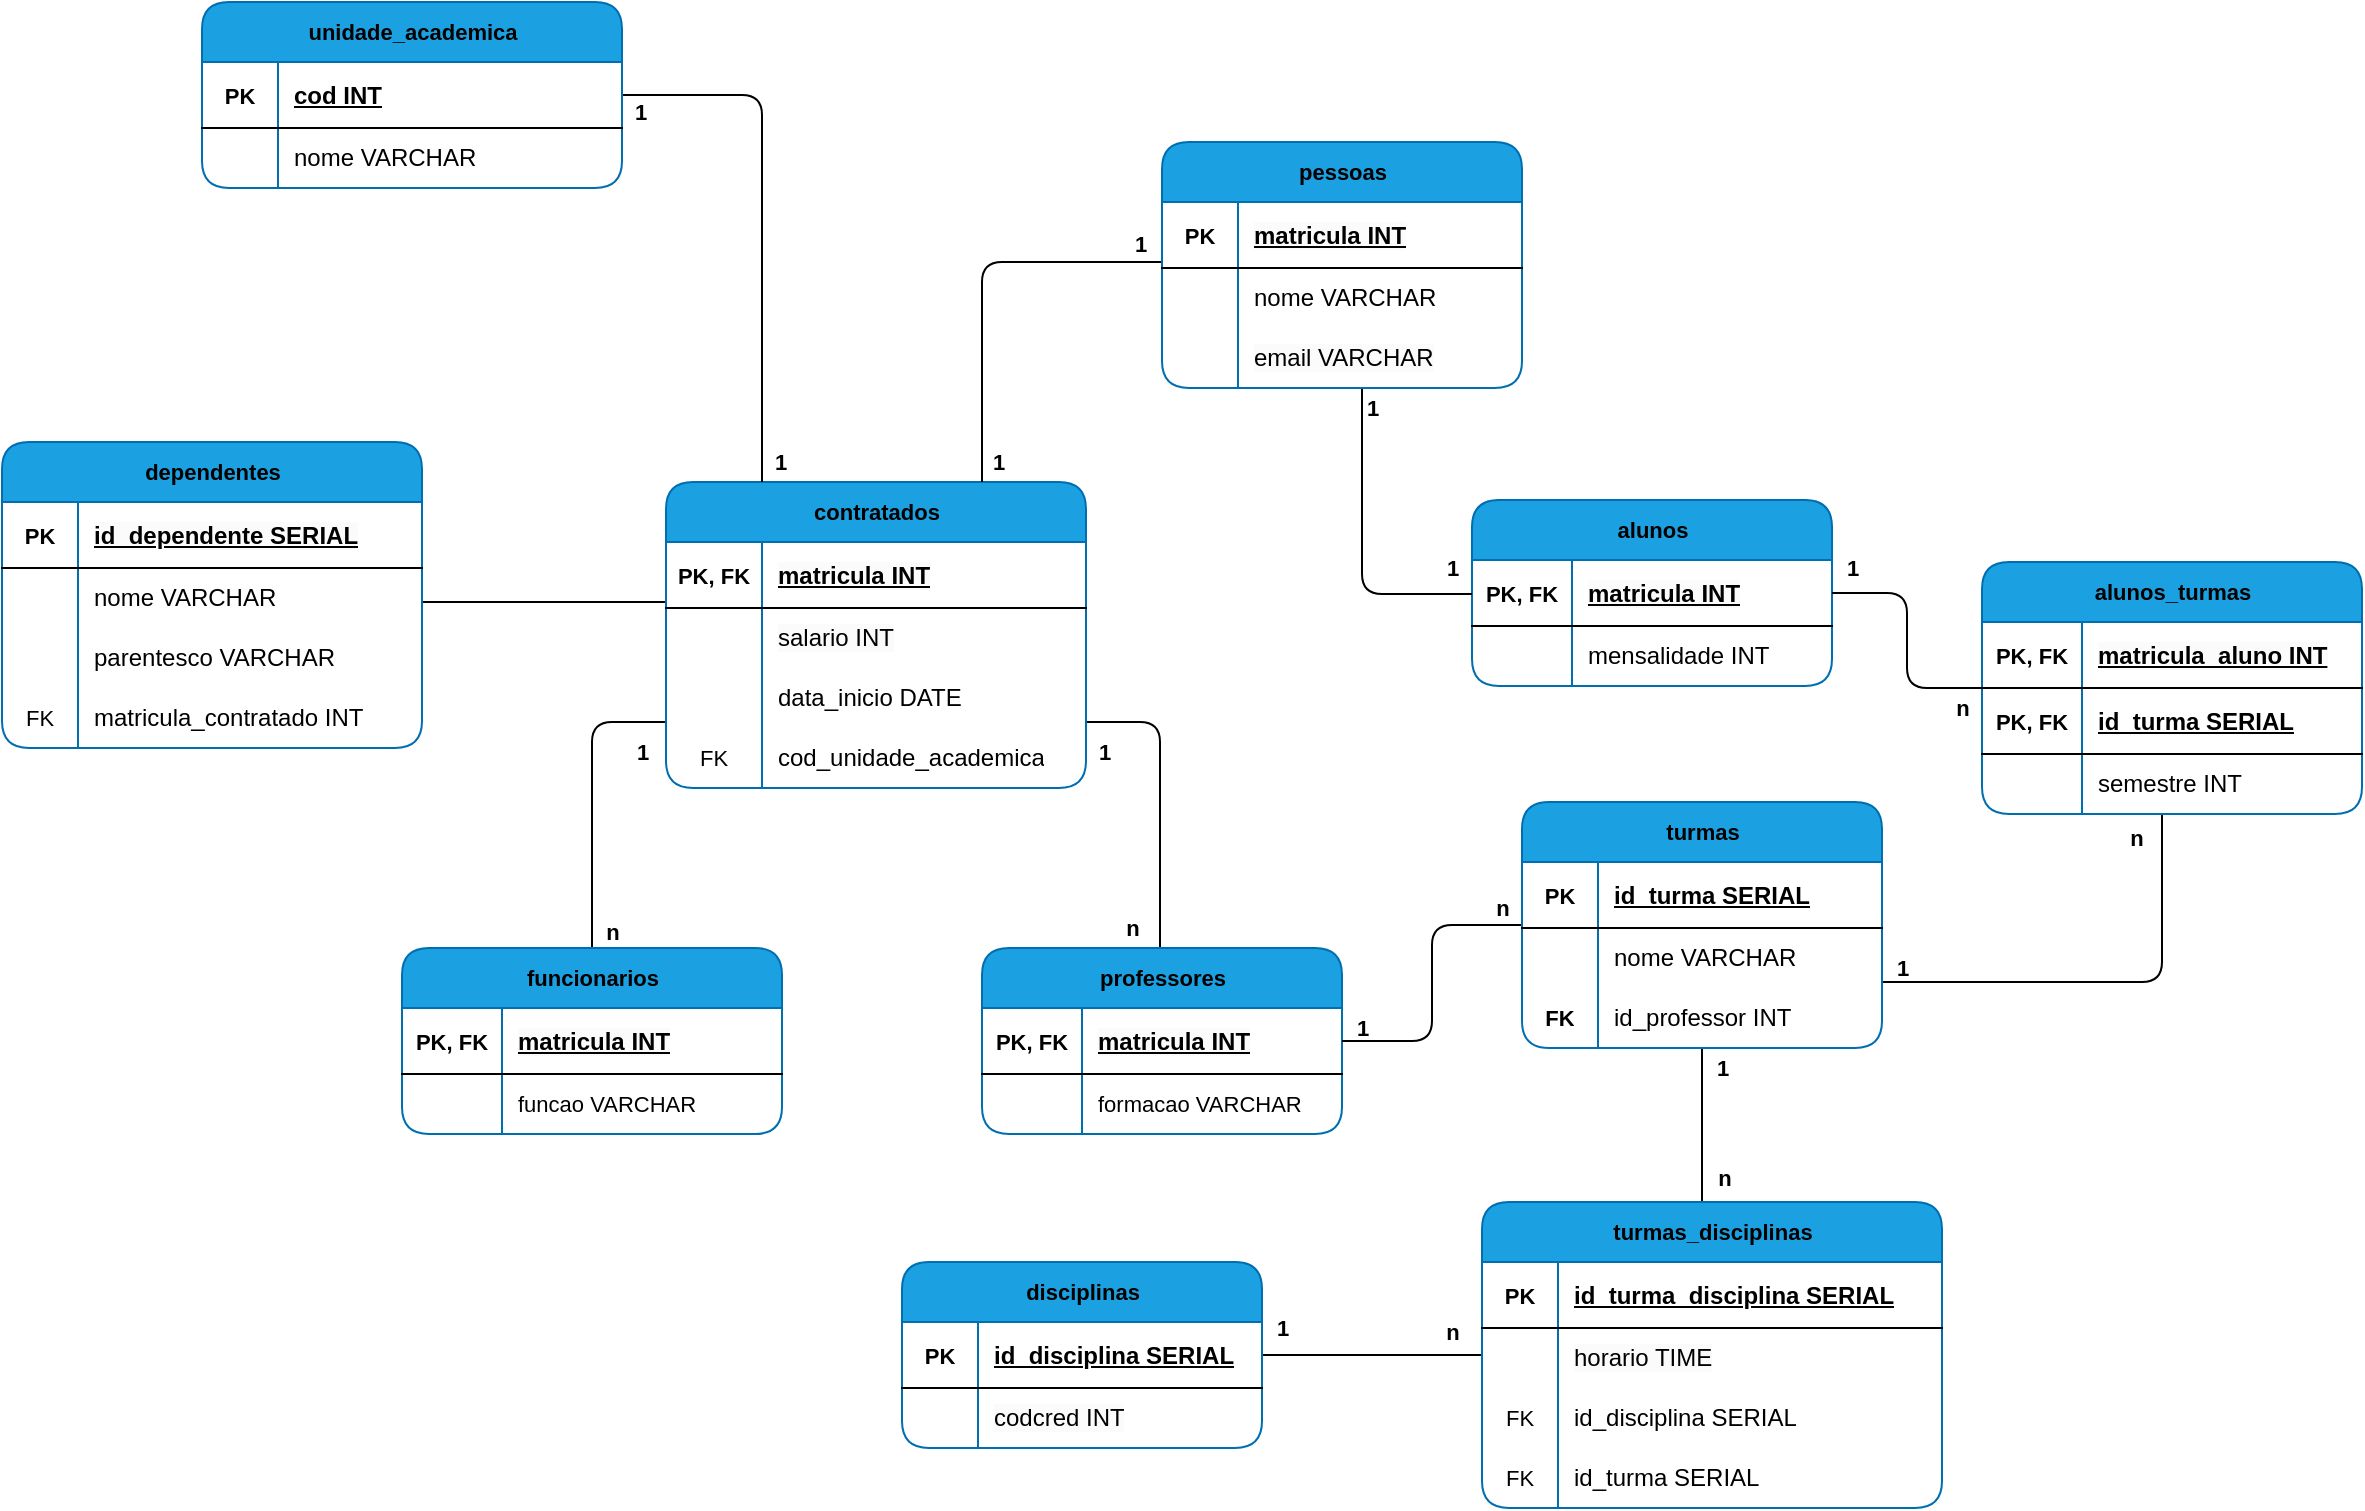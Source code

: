 <mxfile version="24.3.1" type="github">
  <diagram name="Página-1" id="WY4z6POpGyLfs5gdnEFu">
    <mxGraphModel dx="1591" dy="857" grid="1" gridSize="10" guides="0" tooltips="1" connect="1" arrows="1" fold="1" page="1" pageScale="1" pageWidth="827" pageHeight="1169" background="#ffffff" math="0" shadow="0">
      <root>
        <mxCell id="0" />
        <mxCell id="1" parent="0" />
        <mxCell id="dywrAjBWSmj7pD-ek3sx-2" style="edgeStyle=orthogonalEdgeStyle;rounded=1;orthogonalLoop=1;jettySize=auto;html=1;endArrow=none;endFill=0;" edge="1" parent="1" source="dywrAjBWSmj7pD-ek3sx-118" target="dywrAjBWSmj7pD-ek3sx-94">
          <mxGeometry relative="1" as="geometry">
            <mxPoint x="855" y="663" as="targetPoint" />
            <Array as="points">
              <mxPoint x="855" y="550" />
            </Array>
          </mxGeometry>
        </mxCell>
        <mxCell id="dywrAjBWSmj7pD-ek3sx-3" style="edgeStyle=orthogonalEdgeStyle;rounded=1;orthogonalLoop=1;jettySize=auto;html=1;strokeColor=default;align=center;verticalAlign=middle;fontFamily=Helvetica;fontSize=11;fontColor=default;labelBackgroundColor=default;endArrow=none;endFill=0;" edge="1" parent="1" source="dywrAjBWSmj7pD-ek3sx-118" target="dywrAjBWSmj7pD-ek3sx-78">
          <mxGeometry relative="1" as="geometry">
            <mxPoint x="1139.04" y="663" as="targetPoint" />
            <Array as="points">
              <mxPoint x="1139" y="550" />
            </Array>
          </mxGeometry>
        </mxCell>
        <mxCell id="dywrAjBWSmj7pD-ek3sx-78" value="&lt;font color=&quot;#000000&quot;&gt;professores&lt;/font&gt;" style="shape=table;startSize=30;container=1;collapsible=1;childLayout=tableLayout;fixedRows=1;rowLines=0;fontStyle=1;align=center;resizeLast=1;html=1;rounded=1;fontFamily=Helvetica;fontSize=11;labelBackgroundColor=none;perimeterSpacing=0;shadow=0;swimlaneLine=1;swimlaneFillColor=default;fillColor=#1ba1e2;strokeColor=#006EAF;fontColor=#ffffff;" vertex="1" parent="1">
          <mxGeometry x="1050" y="663" width="180" height="93" as="geometry" />
        </mxCell>
        <mxCell id="dywrAjBWSmj7pD-ek3sx-79" value="" style="shape=tableRow;horizontal=0;startSize=0;swimlaneHead=0;swimlaneBody=0;fillColor=none;collapsible=0;dropTarget=0;points=[[0,0.5],[1,0.5]];portConstraint=eastwest;top=0;left=0;right=0;bottom=1;rounded=1;fontFamily=Helvetica;fontSize=11;fontColor=default;labelBackgroundColor=default;" vertex="1" parent="dywrAjBWSmj7pD-ek3sx-78">
          <mxGeometry y="30" width="180" height="33" as="geometry" />
        </mxCell>
        <mxCell id="dywrAjBWSmj7pD-ek3sx-80" value="PK, FK" style="shape=partialRectangle;connectable=0;fillColor=none;top=0;left=0;bottom=0;right=0;fontStyle=1;overflow=hidden;whiteSpace=wrap;html=1;rounded=1;fontFamily=Helvetica;fontSize=11;fontColor=default;labelBackgroundColor=default;" vertex="1" parent="dywrAjBWSmj7pD-ek3sx-79">
          <mxGeometry width="50" height="33" as="geometry">
            <mxRectangle width="50" height="33" as="alternateBounds" />
          </mxGeometry>
        </mxCell>
        <mxCell id="dywrAjBWSmj7pD-ek3sx-81" value="&lt;span style=&quot;font-size: 12px; background-color: rgb(251, 251, 251);&quot;&gt;matricula INT&lt;/span&gt;" style="shape=partialRectangle;connectable=0;fillColor=none;top=0;left=0;bottom=0;right=0;align=left;spacingLeft=6;fontStyle=5;overflow=hidden;whiteSpace=wrap;html=1;rounded=1;fontFamily=Helvetica;fontSize=11;fontColor=default;labelBackgroundColor=default;" vertex="1" parent="dywrAjBWSmj7pD-ek3sx-79">
          <mxGeometry x="50" width="130" height="33" as="geometry">
            <mxRectangle width="130" height="33" as="alternateBounds" />
          </mxGeometry>
        </mxCell>
        <mxCell id="dywrAjBWSmj7pD-ek3sx-88" value="" style="shape=tableRow;horizontal=0;startSize=0;swimlaneHead=0;swimlaneBody=0;fillColor=none;collapsible=0;dropTarget=0;points=[[0,0.5],[1,0.5]];portConstraint=eastwest;top=0;left=0;right=0;bottom=0;rounded=1;fontFamily=Helvetica;fontSize=11;fontColor=default;labelBackgroundColor=default;" vertex="1" parent="dywrAjBWSmj7pD-ek3sx-78">
          <mxGeometry y="63" width="180" height="30" as="geometry" />
        </mxCell>
        <mxCell id="dywrAjBWSmj7pD-ek3sx-89" value="" style="shape=partialRectangle;connectable=0;fillColor=none;top=0;left=0;bottom=0;right=0;editable=1;overflow=hidden;whiteSpace=wrap;html=1;rounded=1;fontFamily=Helvetica;fontSize=11;fontColor=default;labelBackgroundColor=default;" vertex="1" parent="dywrAjBWSmj7pD-ek3sx-88">
          <mxGeometry width="50" height="30" as="geometry">
            <mxRectangle width="50" height="30" as="alternateBounds" />
          </mxGeometry>
        </mxCell>
        <mxCell id="dywrAjBWSmj7pD-ek3sx-90" value="formacao VARCHAR" style="shape=partialRectangle;connectable=0;fillColor=none;top=0;left=0;bottom=0;right=0;align=left;spacingLeft=6;overflow=hidden;whiteSpace=wrap;html=1;rounded=1;fontFamily=Helvetica;fontSize=11;fontColor=default;labelBackgroundColor=default;" vertex="1" parent="dywrAjBWSmj7pD-ek3sx-88">
          <mxGeometry x="50" width="130" height="30" as="geometry">
            <mxRectangle width="130" height="30" as="alternateBounds" />
          </mxGeometry>
        </mxCell>
        <mxCell id="dywrAjBWSmj7pD-ek3sx-94" value="&lt;font color=&quot;#000000&quot;&gt;funcionarios&lt;/font&gt;" style="shape=table;startSize=30;container=1;collapsible=1;childLayout=tableLayout;fixedRows=1;rowLines=0;fontStyle=1;align=center;resizeLast=1;html=1;rounded=1;fontFamily=Helvetica;fontSize=11;labelBackgroundColor=none;perimeterSpacing=0;shadow=0;swimlaneLine=1;swimlaneFillColor=default;fillColor=#1ba1e2;strokeColor=#006EAF;fontColor=#ffffff;" vertex="1" parent="1">
          <mxGeometry x="760" y="663" width="190" height="93" as="geometry" />
        </mxCell>
        <mxCell id="dywrAjBWSmj7pD-ek3sx-95" value="" style="shape=tableRow;horizontal=0;startSize=0;swimlaneHead=0;swimlaneBody=0;fillColor=none;collapsible=0;dropTarget=0;points=[[0,0.5],[1,0.5]];portConstraint=eastwest;top=0;left=0;right=0;bottom=1;rounded=1;fontFamily=Helvetica;fontSize=11;fontColor=default;labelBackgroundColor=default;" vertex="1" parent="dywrAjBWSmj7pD-ek3sx-94">
          <mxGeometry y="30" width="190" height="33" as="geometry" />
        </mxCell>
        <mxCell id="dywrAjBWSmj7pD-ek3sx-96" value="PK, FK" style="shape=partialRectangle;connectable=0;fillColor=none;top=0;left=0;bottom=0;right=0;fontStyle=1;overflow=hidden;whiteSpace=wrap;html=1;rounded=1;fontFamily=Helvetica;fontSize=11;fontColor=default;labelBackgroundColor=default;" vertex="1" parent="dywrAjBWSmj7pD-ek3sx-95">
          <mxGeometry width="50" height="33" as="geometry">
            <mxRectangle width="50" height="33" as="alternateBounds" />
          </mxGeometry>
        </mxCell>
        <mxCell id="dywrAjBWSmj7pD-ek3sx-97" value="&lt;span style=&quot;font-size: 12px; background-color: rgb(251, 251, 251);&quot;&gt;matricula INT&lt;/span&gt;" style="shape=partialRectangle;connectable=0;fillColor=none;top=0;left=0;bottom=0;right=0;align=left;spacingLeft=6;fontStyle=5;overflow=hidden;whiteSpace=wrap;html=1;rounded=1;fontFamily=Helvetica;fontSize=11;fontColor=default;labelBackgroundColor=default;" vertex="1" parent="dywrAjBWSmj7pD-ek3sx-95">
          <mxGeometry x="50" width="140" height="33" as="geometry">
            <mxRectangle width="140" height="33" as="alternateBounds" />
          </mxGeometry>
        </mxCell>
        <mxCell id="dywrAjBWSmj7pD-ek3sx-98" value="" style="shape=tableRow;horizontal=0;startSize=0;swimlaneHead=0;swimlaneBody=0;fillColor=none;collapsible=0;dropTarget=0;points=[[0,0.5],[1,0.5]];portConstraint=eastwest;top=0;left=0;right=0;bottom=0;rounded=1;fontFamily=Helvetica;fontSize=11;fontColor=default;labelBackgroundColor=default;" vertex="1" parent="dywrAjBWSmj7pD-ek3sx-94">
          <mxGeometry y="63" width="190" height="30" as="geometry" />
        </mxCell>
        <mxCell id="dywrAjBWSmj7pD-ek3sx-99" value="" style="shape=partialRectangle;connectable=0;fillColor=none;top=0;left=0;bottom=0;right=0;editable=1;overflow=hidden;whiteSpace=wrap;html=1;rounded=1;fontFamily=Helvetica;fontSize=11;fontColor=default;labelBackgroundColor=default;" vertex="1" parent="dywrAjBWSmj7pD-ek3sx-98">
          <mxGeometry width="50" height="30" as="geometry">
            <mxRectangle width="50" height="30" as="alternateBounds" />
          </mxGeometry>
        </mxCell>
        <mxCell id="dywrAjBWSmj7pD-ek3sx-100" value="funcao VARCHAR" style="shape=partialRectangle;connectable=0;fillColor=none;top=0;left=0;bottom=0;right=0;align=left;spacingLeft=6;overflow=hidden;whiteSpace=wrap;html=1;rounded=1;fontFamily=Helvetica;fontSize=11;fontColor=default;labelBackgroundColor=default;" vertex="1" parent="dywrAjBWSmj7pD-ek3sx-98">
          <mxGeometry x="50" width="140" height="30" as="geometry">
            <mxRectangle width="140" height="30" as="alternateBounds" />
          </mxGeometry>
        </mxCell>
        <mxCell id="dywrAjBWSmj7pD-ek3sx-303" style="edgeStyle=orthogonalEdgeStyle;rounded=1;orthogonalLoop=1;jettySize=auto;html=1;strokeColor=default;align=center;verticalAlign=middle;fontFamily=Helvetica;fontSize=11;fontColor=default;fontStyle=1;labelBackgroundColor=none;endArrow=none;endFill=0;" edge="1" parent="1" source="dywrAjBWSmj7pD-ek3sx-101" target="dywrAjBWSmj7pD-ek3sx-118">
          <mxGeometry relative="1" as="geometry">
            <Array as="points">
              <mxPoint x="850" y="490" />
              <mxPoint x="850" y="490" />
            </Array>
          </mxGeometry>
        </mxCell>
        <mxCell id="dywrAjBWSmj7pD-ek3sx-101" value="&lt;font color=&quot;#000000&quot;&gt;dependentes&lt;/font&gt;" style="shape=table;startSize=30;container=1;collapsible=1;childLayout=tableLayout;fixedRows=1;rowLines=0;fontStyle=1;align=center;resizeLast=1;html=1;rounded=1;fontFamily=Helvetica;fontSize=11;labelBackgroundColor=none;perimeterSpacing=0;shadow=0;swimlaneLine=1;swimlaneFillColor=default;fillColor=#1ba1e2;strokeColor=#006EAF;fontColor=#ffffff;" vertex="1" parent="1">
          <mxGeometry x="560" y="410" width="210" height="153" as="geometry" />
        </mxCell>
        <mxCell id="dywrAjBWSmj7pD-ek3sx-102" value="" style="shape=tableRow;horizontal=0;startSize=0;swimlaneHead=0;swimlaneBody=0;fillColor=none;collapsible=0;dropTarget=0;points=[[0,0.5],[1,0.5]];portConstraint=eastwest;top=0;left=0;right=0;bottom=1;rounded=1;fontFamily=Helvetica;fontSize=11;fontColor=default;labelBackgroundColor=default;" vertex="1" parent="dywrAjBWSmj7pD-ek3sx-101">
          <mxGeometry y="30" width="210" height="33" as="geometry" />
        </mxCell>
        <mxCell id="dywrAjBWSmj7pD-ek3sx-103" value="PK" style="shape=partialRectangle;connectable=0;fillColor=none;top=0;left=0;bottom=0;right=0;fontStyle=1;overflow=hidden;whiteSpace=wrap;html=1;rounded=1;fontFamily=Helvetica;fontSize=11;fontColor=default;labelBackgroundColor=default;" vertex="1" parent="dywrAjBWSmj7pD-ek3sx-102">
          <mxGeometry width="38" height="33" as="geometry">
            <mxRectangle width="38" height="33" as="alternateBounds" />
          </mxGeometry>
        </mxCell>
        <mxCell id="dywrAjBWSmj7pD-ek3sx-104" value="&lt;span style=&quot;font-size: 12px; background-color: rgb(251, 251, 251);&quot;&gt;id_dependente SERIAL&lt;/span&gt;" style="shape=partialRectangle;connectable=0;fillColor=none;top=0;left=0;bottom=0;right=0;align=left;spacingLeft=6;fontStyle=5;overflow=hidden;whiteSpace=wrap;html=1;rounded=1;fontFamily=Helvetica;fontSize=11;fontColor=default;labelBackgroundColor=default;" vertex="1" parent="dywrAjBWSmj7pD-ek3sx-102">
          <mxGeometry x="38" width="172" height="33" as="geometry">
            <mxRectangle width="172" height="33" as="alternateBounds" />
          </mxGeometry>
        </mxCell>
        <mxCell id="dywrAjBWSmj7pD-ek3sx-105" value="" style="shape=tableRow;horizontal=0;startSize=0;swimlaneHead=0;swimlaneBody=0;fillColor=none;collapsible=0;dropTarget=0;points=[[0,0.5],[1,0.5]];portConstraint=eastwest;top=0;left=0;right=0;bottom=0;rounded=1;fontFamily=Helvetica;fontSize=11;fontColor=default;labelBackgroundColor=default;" vertex="1" parent="dywrAjBWSmj7pD-ek3sx-101">
          <mxGeometry y="63" width="210" height="30" as="geometry" />
        </mxCell>
        <mxCell id="dywrAjBWSmj7pD-ek3sx-106" value="" style="shape=partialRectangle;connectable=0;fillColor=none;top=0;left=0;bottom=0;right=0;editable=1;overflow=hidden;whiteSpace=wrap;html=1;rounded=1;fontFamily=Helvetica;fontSize=11;fontColor=default;labelBackgroundColor=default;" vertex="1" parent="dywrAjBWSmj7pD-ek3sx-105">
          <mxGeometry width="38" height="30" as="geometry">
            <mxRectangle width="38" height="30" as="alternateBounds" />
          </mxGeometry>
        </mxCell>
        <mxCell id="dywrAjBWSmj7pD-ek3sx-107" value="&lt;span style=&quot;font-size: 12px;&quot;&gt;nome VARCHAR&lt;/span&gt;" style="shape=partialRectangle;connectable=0;fillColor=none;top=0;left=0;bottom=0;right=0;align=left;spacingLeft=6;overflow=hidden;whiteSpace=wrap;html=1;rounded=1;fontFamily=Helvetica;fontSize=11;fontColor=default;labelBackgroundColor=default;" vertex="1" parent="dywrAjBWSmj7pD-ek3sx-105">
          <mxGeometry x="38" width="172" height="30" as="geometry">
            <mxRectangle width="172" height="30" as="alternateBounds" />
          </mxGeometry>
        </mxCell>
        <mxCell id="dywrAjBWSmj7pD-ek3sx-110" value="" style="shape=tableRow;horizontal=0;startSize=0;swimlaneHead=0;swimlaneBody=0;fillColor=none;collapsible=0;dropTarget=0;points=[[0,0.5],[1,0.5]];portConstraint=eastwest;top=0;left=0;right=0;bottom=0;rounded=1;fontFamily=Helvetica;fontSize=11;fontColor=default;labelBackgroundColor=default;" vertex="1" parent="dywrAjBWSmj7pD-ek3sx-101">
          <mxGeometry y="93" width="210" height="30" as="geometry" />
        </mxCell>
        <mxCell id="dywrAjBWSmj7pD-ek3sx-111" value="" style="shape=partialRectangle;connectable=0;fillColor=none;top=0;left=0;bottom=0;right=0;editable=1;overflow=hidden;whiteSpace=wrap;html=1;rounded=1;fontFamily=Helvetica;fontSize=11;fontColor=default;labelBackgroundColor=default;" vertex="1" parent="dywrAjBWSmj7pD-ek3sx-110">
          <mxGeometry width="38" height="30" as="geometry">
            <mxRectangle width="38" height="30" as="alternateBounds" />
          </mxGeometry>
        </mxCell>
        <mxCell id="dywrAjBWSmj7pD-ek3sx-112" value="&lt;span style=&quot;font-size: 12px;&quot;&gt;parentesco VARCHAR&lt;/span&gt;" style="shape=partialRectangle;connectable=0;fillColor=none;top=0;left=0;bottom=0;right=0;align=left;spacingLeft=6;overflow=hidden;whiteSpace=wrap;html=1;rounded=1;fontFamily=Helvetica;fontSize=11;fontColor=default;labelBackgroundColor=default;" vertex="1" parent="dywrAjBWSmj7pD-ek3sx-110">
          <mxGeometry x="38" width="172" height="30" as="geometry">
            <mxRectangle width="172" height="30" as="alternateBounds" />
          </mxGeometry>
        </mxCell>
        <mxCell id="dywrAjBWSmj7pD-ek3sx-113" value="" style="shape=tableRow;horizontal=0;startSize=0;swimlaneHead=0;swimlaneBody=0;fillColor=none;collapsible=0;dropTarget=0;points=[[0,0.5],[1,0.5]];portConstraint=eastwest;top=0;left=0;right=0;bottom=0;rounded=1;fontFamily=Helvetica;fontSize=11;fontColor=default;labelBackgroundColor=default;" vertex="1" parent="dywrAjBWSmj7pD-ek3sx-101">
          <mxGeometry y="123" width="210" height="30" as="geometry" />
        </mxCell>
        <mxCell id="dywrAjBWSmj7pD-ek3sx-114" value="FK" style="shape=partialRectangle;connectable=0;fillColor=none;top=0;left=0;bottom=0;right=0;editable=1;overflow=hidden;whiteSpace=wrap;html=1;rounded=1;fontFamily=Helvetica;fontSize=11;fontColor=default;labelBackgroundColor=default;" vertex="1" parent="dywrAjBWSmj7pD-ek3sx-113">
          <mxGeometry width="38" height="30" as="geometry">
            <mxRectangle width="38" height="30" as="alternateBounds" />
          </mxGeometry>
        </mxCell>
        <mxCell id="dywrAjBWSmj7pD-ek3sx-115" value="&lt;span style=&quot;font-size: 12px;&quot;&gt;matricula_contratado INT&lt;/span&gt;" style="shape=partialRectangle;connectable=0;fillColor=none;top=0;left=0;bottom=0;right=0;align=left;spacingLeft=6;overflow=hidden;whiteSpace=wrap;html=1;rounded=1;fontFamily=Helvetica;fontSize=11;fontColor=default;labelBackgroundColor=default;" vertex="1" parent="dywrAjBWSmj7pD-ek3sx-113">
          <mxGeometry x="38" width="172" height="30" as="geometry">
            <mxRectangle width="172" height="30" as="alternateBounds" />
          </mxGeometry>
        </mxCell>
        <mxCell id="dywrAjBWSmj7pD-ek3sx-118" value="&lt;font color=&quot;#000000&quot;&gt;contratados&lt;/font&gt;" style="shape=table;startSize=30;container=1;collapsible=1;childLayout=tableLayout;fixedRows=1;rowLines=0;fontStyle=1;align=center;resizeLast=1;html=1;rounded=1;fontFamily=Helvetica;fontSize=11;labelBackgroundColor=none;perimeterSpacing=0;shadow=0;swimlaneLine=1;swimlaneFillColor=default;fillColor=#1ba1e2;strokeColor=#006EAF;fontColor=#ffffff;" vertex="1" parent="1">
          <mxGeometry x="892" y="430" width="210" height="153" as="geometry" />
        </mxCell>
        <mxCell id="dywrAjBWSmj7pD-ek3sx-119" value="" style="shape=tableRow;horizontal=0;startSize=0;swimlaneHead=0;swimlaneBody=0;fillColor=none;collapsible=0;dropTarget=0;points=[[0,0.5],[1,0.5]];portConstraint=eastwest;top=0;left=0;right=0;bottom=1;rounded=1;fontFamily=Helvetica;fontSize=11;fontColor=default;labelBackgroundColor=default;" vertex="1" parent="dywrAjBWSmj7pD-ek3sx-118">
          <mxGeometry y="30" width="210" height="33" as="geometry" />
        </mxCell>
        <mxCell id="dywrAjBWSmj7pD-ek3sx-120" value="PK, FK" style="shape=partialRectangle;connectable=0;fillColor=none;top=0;left=0;bottom=0;right=0;fontStyle=1;overflow=hidden;whiteSpace=wrap;html=1;rounded=1;fontFamily=Helvetica;fontSize=11;fontColor=default;labelBackgroundColor=default;" vertex="1" parent="dywrAjBWSmj7pD-ek3sx-119">
          <mxGeometry width="48.0" height="33" as="geometry">
            <mxRectangle width="48.0" height="33" as="alternateBounds" />
          </mxGeometry>
        </mxCell>
        <mxCell id="dywrAjBWSmj7pD-ek3sx-121" value="&lt;span style=&quot;font-size: 12px; background-color: rgb(251, 251, 251);&quot;&gt;matricula INT&lt;/span&gt;" style="shape=partialRectangle;connectable=0;fillColor=none;top=0;left=0;bottom=0;right=0;align=left;spacingLeft=6;fontStyle=5;overflow=hidden;whiteSpace=wrap;html=1;rounded=1;fontFamily=Helvetica;fontSize=11;fontColor=default;labelBackgroundColor=default;" vertex="1" parent="dywrAjBWSmj7pD-ek3sx-119">
          <mxGeometry x="48.0" width="162.0" height="33" as="geometry">
            <mxRectangle width="162.0" height="33" as="alternateBounds" />
          </mxGeometry>
        </mxCell>
        <mxCell id="dywrAjBWSmj7pD-ek3sx-134" value="" style="shape=tableRow;horizontal=0;startSize=0;swimlaneHead=0;swimlaneBody=0;fillColor=none;collapsible=0;dropTarget=0;points=[[0,0.5],[1,0.5]];portConstraint=eastwest;top=0;left=0;right=0;bottom=0;rounded=1;fontFamily=Helvetica;fontSize=11;fontColor=default;labelBackgroundColor=default;" vertex="1" parent="dywrAjBWSmj7pD-ek3sx-118">
          <mxGeometry y="63" width="210" height="30" as="geometry" />
        </mxCell>
        <mxCell id="dywrAjBWSmj7pD-ek3sx-135" value="" style="shape=partialRectangle;connectable=0;fillColor=none;top=0;left=0;bottom=0;right=0;editable=1;overflow=hidden;whiteSpace=wrap;html=1;rounded=1;fontFamily=Helvetica;fontSize=11;fontColor=default;labelBackgroundColor=default;" vertex="1" parent="dywrAjBWSmj7pD-ek3sx-134">
          <mxGeometry width="48.0" height="30" as="geometry">
            <mxRectangle width="48.0" height="30" as="alternateBounds" />
          </mxGeometry>
        </mxCell>
        <mxCell id="dywrAjBWSmj7pD-ek3sx-136" value="&lt;span style=&quot;font-size: 12px; background-color: rgb(251, 251, 251);&quot;&gt;salario INT&lt;/span&gt;" style="shape=partialRectangle;connectable=0;fillColor=none;top=0;left=0;bottom=0;right=0;align=left;spacingLeft=6;overflow=hidden;whiteSpace=wrap;html=1;rounded=1;fontFamily=Helvetica;fontSize=11;fontColor=default;labelBackgroundColor=default;" vertex="1" parent="dywrAjBWSmj7pD-ek3sx-134">
          <mxGeometry x="48.0" width="162.0" height="30" as="geometry">
            <mxRectangle width="162.0" height="30" as="alternateBounds" />
          </mxGeometry>
        </mxCell>
        <mxCell id="dywrAjBWSmj7pD-ek3sx-279" value="" style="shape=tableRow;horizontal=0;startSize=0;swimlaneHead=0;swimlaneBody=0;fillColor=none;collapsible=0;dropTarget=0;points=[[0,0.5],[1,0.5]];portConstraint=eastwest;top=0;left=0;right=0;bottom=0;rounded=1;fontFamily=Helvetica;fontSize=11;fontColor=default;labelBackgroundColor=default;" vertex="1" parent="dywrAjBWSmj7pD-ek3sx-118">
          <mxGeometry y="93" width="210" height="30" as="geometry" />
        </mxCell>
        <mxCell id="dywrAjBWSmj7pD-ek3sx-280" value="" style="shape=partialRectangle;connectable=0;fillColor=none;top=0;left=0;bottom=0;right=0;editable=1;overflow=hidden;whiteSpace=wrap;html=1;rounded=1;fontFamily=Helvetica;fontSize=11;fontColor=default;labelBackgroundColor=default;" vertex="1" parent="dywrAjBWSmj7pD-ek3sx-279">
          <mxGeometry width="48.0" height="30" as="geometry">
            <mxRectangle width="48.0" height="30" as="alternateBounds" />
          </mxGeometry>
        </mxCell>
        <mxCell id="dywrAjBWSmj7pD-ek3sx-281" value="&lt;span style=&quot;font-size: 12px;&quot;&gt;data_inicio DATE&lt;/span&gt;" style="shape=partialRectangle;connectable=0;fillColor=none;top=0;left=0;bottom=0;right=0;align=left;spacingLeft=6;overflow=hidden;whiteSpace=wrap;html=1;rounded=1;fontFamily=Helvetica;fontSize=11;fontColor=default;labelBackgroundColor=default;" vertex="1" parent="dywrAjBWSmj7pD-ek3sx-279">
          <mxGeometry x="48.0" width="162.0" height="30" as="geometry">
            <mxRectangle width="162.0" height="30" as="alternateBounds" />
          </mxGeometry>
        </mxCell>
        <mxCell id="dywrAjBWSmj7pD-ek3sx-128" value="" style="shape=tableRow;horizontal=0;startSize=0;swimlaneHead=0;swimlaneBody=0;fillColor=none;collapsible=0;dropTarget=0;points=[[0,0.5],[1,0.5]];portConstraint=eastwest;top=0;left=0;right=0;bottom=0;rounded=1;fontFamily=Helvetica;fontSize=11;fontColor=default;labelBackgroundColor=default;" vertex="1" parent="dywrAjBWSmj7pD-ek3sx-118">
          <mxGeometry y="123" width="210" height="30" as="geometry" />
        </mxCell>
        <mxCell id="dywrAjBWSmj7pD-ek3sx-129" value="FK" style="shape=partialRectangle;connectable=0;fillColor=none;top=0;left=0;bottom=0;right=0;editable=1;overflow=hidden;whiteSpace=wrap;html=1;rounded=1;fontFamily=Helvetica;fontSize=11;fontColor=default;labelBackgroundColor=default;" vertex="1" parent="dywrAjBWSmj7pD-ek3sx-128">
          <mxGeometry width="48.0" height="30" as="geometry">
            <mxRectangle width="48.0" height="30" as="alternateBounds" />
          </mxGeometry>
        </mxCell>
        <mxCell id="dywrAjBWSmj7pD-ek3sx-130" value="&lt;span style=&quot;font-size: 12px;&quot;&gt;cod_unidade_academica&lt;/span&gt;" style="shape=partialRectangle;connectable=0;fillColor=none;top=0;left=0;bottom=0;right=0;align=left;spacingLeft=6;overflow=hidden;whiteSpace=wrap;html=1;rounded=1;fontFamily=Helvetica;fontSize=11;fontColor=default;labelBackgroundColor=default;" vertex="1" parent="dywrAjBWSmj7pD-ek3sx-128">
          <mxGeometry x="48.0" width="162.0" height="30" as="geometry">
            <mxRectangle width="162.0" height="30" as="alternateBounds" />
          </mxGeometry>
        </mxCell>
        <mxCell id="dywrAjBWSmj7pD-ek3sx-224" style="edgeStyle=orthogonalEdgeStyle;rounded=1;orthogonalLoop=1;jettySize=auto;html=1;strokeColor=default;align=center;verticalAlign=middle;fontFamily=Helvetica;fontSize=11;fontColor=default;fontStyle=1;labelBackgroundColor=none;endArrow=none;endFill=0;" edge="1" parent="1" source="dywrAjBWSmj7pD-ek3sx-78" target="dywrAjBWSmj7pD-ek3sx-178">
          <mxGeometry relative="1" as="geometry">
            <mxPoint x="1520" y="709.5" as="sourcePoint" />
          </mxGeometry>
        </mxCell>
        <mxCell id="dywrAjBWSmj7pD-ek3sx-177" style="edgeStyle=orthogonalEdgeStyle;rounded=1;orthogonalLoop=1;jettySize=auto;html=1;strokeColor=default;align=center;verticalAlign=middle;fontFamily=Helvetica;fontSize=11;fontColor=default;fontStyle=1;labelBackgroundColor=none;endArrow=none;endFill=0;" edge="1" parent="1" source="dywrAjBWSmj7pD-ek3sx-161" target="dywrAjBWSmj7pD-ek3sx-118">
          <mxGeometry relative="1" as="geometry">
            <Array as="points">
              <mxPoint x="940" y="237" />
            </Array>
          </mxGeometry>
        </mxCell>
        <mxCell id="dywrAjBWSmj7pD-ek3sx-161" value="&lt;font color=&quot;#000000&quot;&gt;unidade_academica&lt;/font&gt;" style="shape=table;startSize=30;container=1;collapsible=1;childLayout=tableLayout;fixedRows=1;rowLines=0;fontStyle=1;align=center;resizeLast=1;html=1;rounded=1;fontFamily=Helvetica;fontSize=11;labelBackgroundColor=none;perimeterSpacing=0;shadow=0;swimlaneLine=1;swimlaneFillColor=default;fillColor=#1ba1e2;strokeColor=#006EAF;fontColor=#ffffff;" vertex="1" parent="1">
          <mxGeometry x="660" y="190" width="210" height="93" as="geometry" />
        </mxCell>
        <mxCell id="dywrAjBWSmj7pD-ek3sx-162" value="" style="shape=tableRow;horizontal=0;startSize=0;swimlaneHead=0;swimlaneBody=0;fillColor=none;collapsible=0;dropTarget=0;points=[[0,0.5],[1,0.5]];portConstraint=eastwest;top=0;left=0;right=0;bottom=1;rounded=1;fontFamily=Helvetica;fontSize=11;fontColor=default;labelBackgroundColor=default;" vertex="1" parent="dywrAjBWSmj7pD-ek3sx-161">
          <mxGeometry y="30" width="210" height="33" as="geometry" />
        </mxCell>
        <mxCell id="dywrAjBWSmj7pD-ek3sx-163" value="PK" style="shape=partialRectangle;connectable=0;fillColor=none;top=0;left=0;bottom=0;right=0;fontStyle=1;overflow=hidden;whiteSpace=wrap;html=1;rounded=1;fontFamily=Helvetica;fontSize=11;fontColor=default;labelBackgroundColor=default;" vertex="1" parent="dywrAjBWSmj7pD-ek3sx-162">
          <mxGeometry width="38" height="33" as="geometry">
            <mxRectangle width="38" height="33" as="alternateBounds" />
          </mxGeometry>
        </mxCell>
        <mxCell id="dywrAjBWSmj7pD-ek3sx-164" value="&lt;span style=&quot;font-size: 12px;&quot;&gt;cod INT&lt;/span&gt;" style="shape=partialRectangle;connectable=0;fillColor=none;top=0;left=0;bottom=0;right=0;align=left;spacingLeft=6;fontStyle=5;overflow=hidden;whiteSpace=wrap;html=1;rounded=1;fontFamily=Helvetica;fontSize=11;fontColor=default;labelBackgroundColor=default;" vertex="1" parent="dywrAjBWSmj7pD-ek3sx-162">
          <mxGeometry x="38" width="172" height="33" as="geometry">
            <mxRectangle width="172" height="33" as="alternateBounds" />
          </mxGeometry>
        </mxCell>
        <mxCell id="dywrAjBWSmj7pD-ek3sx-168" value="" style="shape=tableRow;horizontal=0;startSize=0;swimlaneHead=0;swimlaneBody=0;fillColor=none;collapsible=0;dropTarget=0;points=[[0,0.5],[1,0.5]];portConstraint=eastwest;top=0;left=0;right=0;bottom=0;rounded=1;fontFamily=Helvetica;fontSize=11;fontColor=default;labelBackgroundColor=default;" vertex="1" parent="dywrAjBWSmj7pD-ek3sx-161">
          <mxGeometry y="63" width="210" height="30" as="geometry" />
        </mxCell>
        <mxCell id="dywrAjBWSmj7pD-ek3sx-169" value="" style="shape=partialRectangle;connectable=0;fillColor=none;top=0;left=0;bottom=0;right=0;editable=1;overflow=hidden;whiteSpace=wrap;html=1;rounded=1;fontFamily=Helvetica;fontSize=11;fontColor=default;labelBackgroundColor=default;" vertex="1" parent="dywrAjBWSmj7pD-ek3sx-168">
          <mxGeometry width="38" height="30" as="geometry">
            <mxRectangle width="38" height="30" as="alternateBounds" />
          </mxGeometry>
        </mxCell>
        <mxCell id="dywrAjBWSmj7pD-ek3sx-170" value="&lt;span style=&quot;font-size: 12px;&quot;&gt;nome VARCHAR&lt;/span&gt;" style="shape=partialRectangle;connectable=0;fillColor=none;top=0;left=0;bottom=0;right=0;align=left;spacingLeft=6;overflow=hidden;whiteSpace=wrap;html=1;rounded=1;fontFamily=Helvetica;fontSize=11;fontColor=default;labelBackgroundColor=default;" vertex="1" parent="dywrAjBWSmj7pD-ek3sx-168">
          <mxGeometry x="38" width="172" height="30" as="geometry">
            <mxRectangle width="172" height="30" as="alternateBounds" />
          </mxGeometry>
        </mxCell>
        <mxCell id="dywrAjBWSmj7pD-ek3sx-245" style="edgeStyle=orthogonalEdgeStyle;rounded=1;orthogonalLoop=1;jettySize=auto;html=1;strokeColor=default;align=center;verticalAlign=middle;fontFamily=Helvetica;fontSize=11;fontColor=default;fontStyle=1;labelBackgroundColor=none;endArrow=none;endFill=0;" edge="1" parent="1" source="dywrAjBWSmj7pD-ek3sx-178" target="dywrAjBWSmj7pD-ek3sx-235">
          <mxGeometry relative="1" as="geometry">
            <Array as="points">
              <mxPoint x="1410" y="800" />
              <mxPoint x="1410" y="800" />
            </Array>
          </mxGeometry>
        </mxCell>
        <mxCell id="dywrAjBWSmj7pD-ek3sx-247" style="edgeStyle=orthogonalEdgeStyle;rounded=1;orthogonalLoop=1;jettySize=auto;html=1;strokeColor=default;align=center;verticalAlign=middle;fontFamily=Helvetica;fontSize=11;fontColor=default;fontStyle=1;labelBackgroundColor=none;endArrow=none;endFill=0;" edge="1" parent="1" source="dywrAjBWSmj7pD-ek3sx-178" target="dywrAjBWSmj7pD-ek3sx-201">
          <mxGeometry relative="1" as="geometry">
            <Array as="points">
              <mxPoint x="1640" y="680" />
            </Array>
          </mxGeometry>
        </mxCell>
        <mxCell id="dywrAjBWSmj7pD-ek3sx-178" value="&lt;font color=&quot;#000000&quot;&gt;turmas&lt;/font&gt;" style="shape=table;startSize=30;container=1;collapsible=1;childLayout=tableLayout;fixedRows=1;rowLines=0;fontStyle=1;align=center;resizeLast=1;html=1;rounded=1;fontFamily=Helvetica;fontSize=11;labelBackgroundColor=none;perimeterSpacing=0;shadow=0;swimlaneLine=1;swimlaneFillColor=default;fillColor=#1ba1e2;strokeColor=#006EAF;fontColor=#ffffff;verticalAlign=middle;" vertex="1" parent="1">
          <mxGeometry x="1320" y="590" width="180" height="123" as="geometry" />
        </mxCell>
        <mxCell id="dywrAjBWSmj7pD-ek3sx-179" value="" style="shape=tableRow;horizontal=0;startSize=0;swimlaneHead=0;swimlaneBody=0;fillColor=none;collapsible=0;dropTarget=0;points=[[0,0.5],[1,0.5]];portConstraint=eastwest;top=0;left=0;right=0;bottom=1;rounded=1;fontFamily=Helvetica;fontSize=11;fontColor=default;labelBackgroundColor=default;shadow=0;strokeColor=default;align=center;verticalAlign=middle;fontStyle=1;" vertex="1" parent="dywrAjBWSmj7pD-ek3sx-178">
          <mxGeometry y="30" width="180" height="33" as="geometry" />
        </mxCell>
        <mxCell id="dywrAjBWSmj7pD-ek3sx-180" value="PK" style="shape=partialRectangle;connectable=0;fillColor=none;top=0;left=0;bottom=0;right=0;fontStyle=1;overflow=hidden;whiteSpace=wrap;html=1;rounded=1;fontFamily=Helvetica;fontSize=11;fontColor=default;labelBackgroundColor=default;shadow=0;strokeColor=default;align=center;verticalAlign=middle;" vertex="1" parent="dywrAjBWSmj7pD-ek3sx-179">
          <mxGeometry width="38" height="33" as="geometry">
            <mxRectangle width="38" height="33" as="alternateBounds" />
          </mxGeometry>
        </mxCell>
        <mxCell id="dywrAjBWSmj7pD-ek3sx-181" value="&lt;span style=&quot;font-size: 12px;&quot;&gt;id_turma SERIAL&lt;/span&gt;" style="shape=partialRectangle;connectable=0;fillColor=none;top=0;left=0;bottom=0;right=0;align=left;spacingLeft=6;fontStyle=5;overflow=hidden;whiteSpace=wrap;html=1;rounded=1;fontFamily=Helvetica;fontSize=11;fontColor=default;labelBackgroundColor=default;shadow=0;strokeColor=default;verticalAlign=middle;" vertex="1" parent="dywrAjBWSmj7pD-ek3sx-179">
          <mxGeometry x="38" width="142" height="33" as="geometry">
            <mxRectangle width="142" height="33" as="alternateBounds" />
          </mxGeometry>
        </mxCell>
        <mxCell id="dywrAjBWSmj7pD-ek3sx-182" value="" style="shape=tableRow;horizontal=0;startSize=0;swimlaneHead=0;swimlaneBody=0;fillColor=none;collapsible=0;dropTarget=0;points=[[0,0.5],[1,0.5]];portConstraint=eastwest;top=0;left=0;right=0;bottom=0;rounded=1;fontFamily=Helvetica;fontSize=11;fontColor=default;labelBackgroundColor=default;shadow=0;strokeColor=default;align=center;verticalAlign=middle;fontStyle=1;" vertex="1" parent="dywrAjBWSmj7pD-ek3sx-178">
          <mxGeometry y="63" width="180" height="30" as="geometry" />
        </mxCell>
        <mxCell id="dywrAjBWSmj7pD-ek3sx-183" value="" style="shape=partialRectangle;connectable=0;fillColor=none;top=0;left=0;bottom=0;right=0;editable=1;overflow=hidden;whiteSpace=wrap;html=1;rounded=1;fontFamily=Helvetica;fontSize=11;fontColor=default;labelBackgroundColor=default;shadow=0;strokeColor=default;align=center;verticalAlign=middle;fontStyle=1;" vertex="1" parent="dywrAjBWSmj7pD-ek3sx-182">
          <mxGeometry width="38" height="30" as="geometry">
            <mxRectangle width="38" height="30" as="alternateBounds" />
          </mxGeometry>
        </mxCell>
        <mxCell id="dywrAjBWSmj7pD-ek3sx-184" value="&lt;span style=&quot;font-size: 12px; font-weight: normal;&quot;&gt;nome VARCHAR&lt;/span&gt;" style="shape=partialRectangle;connectable=0;fillColor=none;top=0;left=0;bottom=0;right=0;align=left;spacingLeft=6;overflow=hidden;whiteSpace=wrap;html=1;rounded=1;fontFamily=Helvetica;fontSize=11;fontColor=default;labelBackgroundColor=default;shadow=0;strokeColor=default;verticalAlign=middle;fontStyle=1;" vertex="1" parent="dywrAjBWSmj7pD-ek3sx-182">
          <mxGeometry x="38" width="142" height="30" as="geometry">
            <mxRectangle width="142" height="30" as="alternateBounds" />
          </mxGeometry>
        </mxCell>
        <mxCell id="dywrAjBWSmj7pD-ek3sx-304" value="" style="shape=tableRow;horizontal=0;startSize=0;swimlaneHead=0;swimlaneBody=0;fillColor=none;collapsible=0;dropTarget=0;points=[[0,0.5],[1,0.5]];portConstraint=eastwest;top=0;left=0;right=0;bottom=0;rounded=1;fontFamily=Helvetica;fontSize=11;fontColor=default;labelBackgroundColor=default;shadow=0;strokeColor=default;align=center;verticalAlign=middle;fontStyle=1;" vertex="1" parent="dywrAjBWSmj7pD-ek3sx-178">
          <mxGeometry y="93" width="180" height="30" as="geometry" />
        </mxCell>
        <mxCell id="dywrAjBWSmj7pD-ek3sx-305" value="FK" style="shape=partialRectangle;connectable=0;fillColor=none;top=0;left=0;bottom=0;right=0;editable=1;overflow=hidden;whiteSpace=wrap;html=1;rounded=1;fontFamily=Helvetica;fontSize=11;fontColor=default;labelBackgroundColor=default;shadow=0;strokeColor=default;align=center;verticalAlign=middle;fontStyle=1;" vertex="1" parent="dywrAjBWSmj7pD-ek3sx-304">
          <mxGeometry width="38" height="30" as="geometry">
            <mxRectangle width="38" height="30" as="alternateBounds" />
          </mxGeometry>
        </mxCell>
        <mxCell id="dywrAjBWSmj7pD-ek3sx-306" value="&lt;span style=&quot;font-size: 12px; font-weight: normal;&quot;&gt;id_professor INT&lt;/span&gt;" style="shape=partialRectangle;connectable=0;fillColor=none;top=0;left=0;bottom=0;right=0;align=left;spacingLeft=6;overflow=hidden;whiteSpace=wrap;html=1;rounded=1;fontFamily=Helvetica;fontSize=11;fontColor=default;labelBackgroundColor=default;shadow=0;strokeColor=default;verticalAlign=middle;fontStyle=1;" vertex="1" parent="dywrAjBWSmj7pD-ek3sx-304">
          <mxGeometry x="38" width="142" height="30" as="geometry">
            <mxRectangle width="142" height="30" as="alternateBounds" />
          </mxGeometry>
        </mxCell>
        <mxCell id="dywrAjBWSmj7pD-ek3sx-188" value="&lt;font color=&quot;#000000&quot;&gt;alunos&lt;/font&gt;" style="shape=table;startSize=30;container=1;collapsible=1;childLayout=tableLayout;fixedRows=1;rowLines=0;fontStyle=1;align=center;resizeLast=1;html=1;rounded=1;fontFamily=Helvetica;fontSize=11;labelBackgroundColor=none;perimeterSpacing=0;shadow=0;swimlaneLine=1;swimlaneFillColor=default;fillColor=#1ba1e2;strokeColor=#006EAF;fontColor=#ffffff;verticalAlign=middle;" vertex="1" parent="1">
          <mxGeometry x="1295" y="439" width="180" height="93" as="geometry" />
        </mxCell>
        <mxCell id="dywrAjBWSmj7pD-ek3sx-189" value="" style="shape=tableRow;horizontal=0;startSize=0;swimlaneHead=0;swimlaneBody=0;fillColor=none;collapsible=0;dropTarget=0;points=[[0,0.5],[1,0.5]];portConstraint=eastwest;top=0;left=0;right=0;bottom=1;rounded=1;fontFamily=Helvetica;fontSize=11;fontColor=default;labelBackgroundColor=default;shadow=0;strokeColor=default;align=center;verticalAlign=middle;fontStyle=1;" vertex="1" parent="dywrAjBWSmj7pD-ek3sx-188">
          <mxGeometry y="30" width="180" height="33" as="geometry" />
        </mxCell>
        <mxCell id="dywrAjBWSmj7pD-ek3sx-190" value="PK, FK" style="shape=partialRectangle;connectable=0;fillColor=none;top=0;left=0;bottom=0;right=0;fontStyle=1;overflow=hidden;whiteSpace=wrap;html=1;rounded=1;fontFamily=Helvetica;fontSize=11;fontColor=default;labelBackgroundColor=default;shadow=0;strokeColor=default;align=center;verticalAlign=middle;" vertex="1" parent="dywrAjBWSmj7pD-ek3sx-189">
          <mxGeometry width="50" height="33" as="geometry">
            <mxRectangle width="50" height="33" as="alternateBounds" />
          </mxGeometry>
        </mxCell>
        <mxCell id="dywrAjBWSmj7pD-ek3sx-191" value="&lt;span style=&quot;font-size: 12px; background-color: rgb(251, 251, 251);&quot;&gt;matricula INT&lt;/span&gt;" style="shape=partialRectangle;connectable=0;fillColor=none;top=0;left=0;bottom=0;right=0;align=left;spacingLeft=6;fontStyle=5;overflow=hidden;whiteSpace=wrap;html=1;rounded=1;fontFamily=Helvetica;fontSize=11;fontColor=default;labelBackgroundColor=default;shadow=0;strokeColor=default;verticalAlign=middle;" vertex="1" parent="dywrAjBWSmj7pD-ek3sx-189">
          <mxGeometry x="50" width="130" height="33" as="geometry">
            <mxRectangle width="130" height="33" as="alternateBounds" />
          </mxGeometry>
        </mxCell>
        <mxCell id="dywrAjBWSmj7pD-ek3sx-198" value="" style="shape=tableRow;horizontal=0;startSize=0;swimlaneHead=0;swimlaneBody=0;fillColor=none;collapsible=0;dropTarget=0;points=[[0,0.5],[1,0.5]];portConstraint=eastwest;top=0;left=0;right=0;bottom=0;rounded=1;fontFamily=Helvetica;fontSize=11;fontColor=default;labelBackgroundColor=default;shadow=0;strokeColor=default;align=center;verticalAlign=middle;fontStyle=1;" vertex="1" parent="dywrAjBWSmj7pD-ek3sx-188">
          <mxGeometry y="63" width="180" height="30" as="geometry" />
        </mxCell>
        <mxCell id="dywrAjBWSmj7pD-ek3sx-199" value="" style="shape=partialRectangle;connectable=0;fillColor=none;top=0;left=0;bottom=0;right=0;editable=1;overflow=hidden;whiteSpace=wrap;html=1;rounded=1;fontFamily=Helvetica;fontSize=11;fontColor=default;labelBackgroundColor=default;shadow=0;strokeColor=default;align=center;verticalAlign=middle;fontStyle=1;" vertex="1" parent="dywrAjBWSmj7pD-ek3sx-198">
          <mxGeometry width="50" height="30" as="geometry">
            <mxRectangle width="50" height="30" as="alternateBounds" />
          </mxGeometry>
        </mxCell>
        <mxCell id="dywrAjBWSmj7pD-ek3sx-200" value="&lt;span style=&quot;font-size: 12px; font-weight: normal;&quot;&gt;mensalidade INT&lt;/span&gt;" style="shape=partialRectangle;connectable=0;fillColor=none;top=0;left=0;bottom=0;right=0;align=left;spacingLeft=6;overflow=hidden;whiteSpace=wrap;html=1;rounded=1;fontFamily=Helvetica;fontSize=11;fontColor=default;labelBackgroundColor=default;shadow=0;strokeColor=default;verticalAlign=middle;fontStyle=1;" vertex="1" parent="dywrAjBWSmj7pD-ek3sx-198">
          <mxGeometry x="50" width="130" height="30" as="geometry">
            <mxRectangle width="130" height="30" as="alternateBounds" />
          </mxGeometry>
        </mxCell>
        <mxCell id="dywrAjBWSmj7pD-ek3sx-248" style="edgeStyle=orthogonalEdgeStyle;rounded=1;orthogonalLoop=1;jettySize=auto;html=1;strokeColor=default;align=center;verticalAlign=middle;fontFamily=Helvetica;fontSize=11;fontColor=default;fontStyle=1;labelBackgroundColor=none;endArrow=none;endFill=0;" edge="1" parent="1" source="dywrAjBWSmj7pD-ek3sx-201" target="dywrAjBWSmj7pD-ek3sx-188">
          <mxGeometry relative="1" as="geometry" />
        </mxCell>
        <mxCell id="dywrAjBWSmj7pD-ek3sx-201" value="&lt;font color=&quot;#000000&quot;&gt;alunos_turmas&lt;/font&gt;" style="shape=table;startSize=30;container=1;collapsible=1;childLayout=tableLayout;fixedRows=1;rowLines=0;fontStyle=1;align=center;resizeLast=1;html=1;rounded=1;fontFamily=Helvetica;fontSize=11;labelBackgroundColor=none;perimeterSpacing=0;shadow=0;swimlaneLine=1;swimlaneFillColor=default;fillColor=#1ba1e2;strokeColor=#006EAF;fontColor=#ffffff;verticalAlign=middle;" vertex="1" parent="1">
          <mxGeometry x="1550" y="470" width="190" height="126" as="geometry" />
        </mxCell>
        <mxCell id="dywrAjBWSmj7pD-ek3sx-202" value="" style="shape=tableRow;horizontal=0;startSize=0;swimlaneHead=0;swimlaneBody=0;fillColor=none;collapsible=0;dropTarget=0;points=[[0,0.5],[1,0.5]];portConstraint=eastwest;top=0;left=0;right=0;bottom=1;rounded=1;fontFamily=Helvetica;fontSize=11;fontColor=default;labelBackgroundColor=default;shadow=0;strokeColor=default;align=center;verticalAlign=middle;fontStyle=1;" vertex="1" parent="dywrAjBWSmj7pD-ek3sx-201">
          <mxGeometry y="30" width="190" height="33" as="geometry" />
        </mxCell>
        <mxCell id="dywrAjBWSmj7pD-ek3sx-203" value="PK, FK" style="shape=partialRectangle;connectable=0;fillColor=none;top=0;left=0;bottom=0;right=0;fontStyle=1;overflow=hidden;whiteSpace=wrap;html=1;rounded=1;fontFamily=Helvetica;fontSize=11;fontColor=default;labelBackgroundColor=default;shadow=0;strokeColor=default;align=center;verticalAlign=middle;" vertex="1" parent="dywrAjBWSmj7pD-ek3sx-202">
          <mxGeometry width="50" height="33" as="geometry">
            <mxRectangle width="50" height="33" as="alternateBounds" />
          </mxGeometry>
        </mxCell>
        <mxCell id="dywrAjBWSmj7pD-ek3sx-204" value="&lt;span style=&quot;font-size: 12px; background-color: rgb(251, 251, 251);&quot;&gt;matricula_aluno INT&lt;/span&gt;" style="shape=partialRectangle;connectable=0;fillColor=none;top=0;left=0;bottom=0;right=0;align=left;spacingLeft=6;fontStyle=5;overflow=hidden;whiteSpace=wrap;html=1;rounded=1;fontFamily=Helvetica;fontSize=11;fontColor=default;labelBackgroundColor=default;shadow=0;strokeColor=default;verticalAlign=middle;" vertex="1" parent="dywrAjBWSmj7pD-ek3sx-202">
          <mxGeometry x="50" width="140" height="33" as="geometry">
            <mxRectangle width="140" height="33" as="alternateBounds" />
          </mxGeometry>
        </mxCell>
        <mxCell id="dywrAjBWSmj7pD-ek3sx-323" value="" style="shape=tableRow;horizontal=0;startSize=0;swimlaneHead=0;swimlaneBody=0;fillColor=none;collapsible=0;dropTarget=0;points=[[0,0.5],[1,0.5]];portConstraint=eastwest;top=0;left=0;right=0;bottom=1;rounded=1;fontFamily=Helvetica;fontSize=11;fontColor=default;labelBackgroundColor=default;shadow=0;strokeColor=default;align=center;verticalAlign=middle;fontStyle=1;" vertex="1" parent="dywrAjBWSmj7pD-ek3sx-201">
          <mxGeometry y="63" width="190" height="33" as="geometry" />
        </mxCell>
        <mxCell id="dywrAjBWSmj7pD-ek3sx-324" value="PK, FK" style="shape=partialRectangle;connectable=0;fillColor=none;top=0;left=0;bottom=0;right=0;fontStyle=1;overflow=hidden;whiteSpace=wrap;html=1;rounded=1;fontFamily=Helvetica;fontSize=11;fontColor=default;labelBackgroundColor=default;shadow=0;strokeColor=default;align=center;verticalAlign=middle;" vertex="1" parent="dywrAjBWSmj7pD-ek3sx-323">
          <mxGeometry width="50" height="33" as="geometry">
            <mxRectangle width="50" height="33" as="alternateBounds" />
          </mxGeometry>
        </mxCell>
        <mxCell id="dywrAjBWSmj7pD-ek3sx-325" value="&lt;span style=&quot;font-size: 12px;&quot;&gt;id_turma SERIAL&lt;/span&gt;" style="shape=partialRectangle;connectable=0;fillColor=none;top=0;left=0;bottom=0;right=0;align=left;spacingLeft=6;fontStyle=5;overflow=hidden;whiteSpace=wrap;html=1;rounded=1;fontFamily=Helvetica;fontSize=11;fontColor=default;labelBackgroundColor=default;shadow=0;strokeColor=default;verticalAlign=middle;" vertex="1" parent="dywrAjBWSmj7pD-ek3sx-323">
          <mxGeometry x="50" width="140" height="33" as="geometry">
            <mxRectangle width="140" height="33" as="alternateBounds" />
          </mxGeometry>
        </mxCell>
        <mxCell id="dywrAjBWSmj7pD-ek3sx-320" value="" style="shape=tableRow;horizontal=0;startSize=0;swimlaneHead=0;swimlaneBody=0;fillColor=none;collapsible=0;dropTarget=0;points=[[0,0.5],[1,0.5]];portConstraint=eastwest;top=0;left=0;right=0;bottom=0;rounded=1;fontFamily=Helvetica;fontSize=11;fontColor=default;labelBackgroundColor=default;shadow=0;strokeColor=default;align=center;verticalAlign=middle;fontStyle=1;" vertex="1" parent="dywrAjBWSmj7pD-ek3sx-201">
          <mxGeometry y="96" width="190" height="30" as="geometry" />
        </mxCell>
        <mxCell id="dywrAjBWSmj7pD-ek3sx-321" value="" style="shape=partialRectangle;connectable=0;fillColor=none;top=0;left=0;bottom=0;right=0;editable=1;overflow=hidden;whiteSpace=wrap;html=1;rounded=1;fontFamily=Helvetica;fontSize=11;fontColor=default;labelBackgroundColor=default;shadow=0;strokeColor=default;align=center;verticalAlign=middle;fontStyle=1;" vertex="1" parent="dywrAjBWSmj7pD-ek3sx-320">
          <mxGeometry width="50" height="30" as="geometry">
            <mxRectangle width="50" height="30" as="alternateBounds" />
          </mxGeometry>
        </mxCell>
        <mxCell id="dywrAjBWSmj7pD-ek3sx-322" value="&lt;span style=&quot;font-size: 12px; font-weight: normal;&quot;&gt;semestre INT&lt;/span&gt;" style="shape=partialRectangle;connectable=0;fillColor=none;top=0;left=0;bottom=0;right=0;align=left;spacingLeft=6;overflow=hidden;whiteSpace=wrap;html=1;rounded=1;fontFamily=Helvetica;fontSize=11;fontColor=default;labelBackgroundColor=default;shadow=0;strokeColor=default;verticalAlign=middle;fontStyle=1;" vertex="1" parent="dywrAjBWSmj7pD-ek3sx-320">
          <mxGeometry x="50" width="140" height="30" as="geometry">
            <mxRectangle width="140" height="30" as="alternateBounds" />
          </mxGeometry>
        </mxCell>
        <mxCell id="dywrAjBWSmj7pD-ek3sx-246" style="edgeStyle=orthogonalEdgeStyle;rounded=1;orthogonalLoop=1;jettySize=auto;html=1;strokeColor=default;align=center;verticalAlign=middle;fontFamily=Helvetica;fontSize=11;fontColor=default;fontStyle=1;labelBackgroundColor=none;endArrow=none;endFill=0;" edge="1" parent="1" source="dywrAjBWSmj7pD-ek3sx-214" target="dywrAjBWSmj7pD-ek3sx-235">
          <mxGeometry relative="1" as="geometry" />
        </mxCell>
        <mxCell id="dywrAjBWSmj7pD-ek3sx-214" value="&lt;font color=&quot;#000000&quot;&gt;disciplinas&lt;/font&gt;" style="shape=table;startSize=30;container=1;collapsible=1;childLayout=tableLayout;fixedRows=1;rowLines=0;fontStyle=1;align=center;resizeLast=1;html=1;rounded=1;fontFamily=Helvetica;fontSize=11;labelBackgroundColor=none;perimeterSpacing=0;shadow=0;swimlaneLine=1;swimlaneFillColor=default;fillColor=#1ba1e2;strokeColor=#006EAF;fontColor=#ffffff;verticalAlign=middle;" vertex="1" parent="1">
          <mxGeometry x="1010" y="820" width="180" height="93" as="geometry" />
        </mxCell>
        <mxCell id="dywrAjBWSmj7pD-ek3sx-215" value="" style="shape=tableRow;horizontal=0;startSize=0;swimlaneHead=0;swimlaneBody=0;fillColor=none;collapsible=0;dropTarget=0;points=[[0,0.5],[1,0.5]];portConstraint=eastwest;top=0;left=0;right=0;bottom=1;rounded=1;fontFamily=Helvetica;fontSize=11;fontColor=default;labelBackgroundColor=default;shadow=0;strokeColor=default;align=center;verticalAlign=middle;fontStyle=1;" vertex="1" parent="dywrAjBWSmj7pD-ek3sx-214">
          <mxGeometry y="30" width="180" height="33" as="geometry" />
        </mxCell>
        <mxCell id="dywrAjBWSmj7pD-ek3sx-216" value="PK" style="shape=partialRectangle;connectable=0;fillColor=none;top=0;left=0;bottom=0;right=0;fontStyle=1;overflow=hidden;whiteSpace=wrap;html=1;rounded=1;fontFamily=Helvetica;fontSize=11;fontColor=default;labelBackgroundColor=default;shadow=0;strokeColor=default;align=center;verticalAlign=middle;" vertex="1" parent="dywrAjBWSmj7pD-ek3sx-215">
          <mxGeometry width="38" height="33" as="geometry">
            <mxRectangle width="38" height="33" as="alternateBounds" />
          </mxGeometry>
        </mxCell>
        <mxCell id="dywrAjBWSmj7pD-ek3sx-217" value="&lt;span style=&quot;font-size: 12px;&quot;&gt;id_disciplina SERIAL&lt;/span&gt;" style="shape=partialRectangle;connectable=0;fillColor=none;top=0;left=0;bottom=0;right=0;align=left;spacingLeft=6;fontStyle=5;overflow=hidden;whiteSpace=wrap;html=1;rounded=1;fontFamily=Helvetica;fontSize=11;fontColor=default;labelBackgroundColor=default;shadow=0;strokeColor=default;verticalAlign=middle;" vertex="1" parent="dywrAjBWSmj7pD-ek3sx-215">
          <mxGeometry x="38" width="142" height="33" as="geometry">
            <mxRectangle width="142" height="33" as="alternateBounds" />
          </mxGeometry>
        </mxCell>
        <mxCell id="dywrAjBWSmj7pD-ek3sx-218" value="" style="shape=tableRow;horizontal=0;startSize=0;swimlaneHead=0;swimlaneBody=0;fillColor=none;collapsible=0;dropTarget=0;points=[[0,0.5],[1,0.5]];portConstraint=eastwest;top=0;left=0;right=0;bottom=0;rounded=1;fontFamily=Helvetica;fontSize=11;fontColor=default;labelBackgroundColor=default;shadow=0;strokeColor=default;align=center;verticalAlign=middle;fontStyle=1;" vertex="1" parent="dywrAjBWSmj7pD-ek3sx-214">
          <mxGeometry y="63" width="180" height="30" as="geometry" />
        </mxCell>
        <mxCell id="dywrAjBWSmj7pD-ek3sx-219" value="" style="shape=partialRectangle;connectable=0;fillColor=none;top=0;left=0;bottom=0;right=0;editable=1;overflow=hidden;whiteSpace=wrap;html=1;rounded=1;fontFamily=Helvetica;fontSize=11;fontColor=default;labelBackgroundColor=default;shadow=0;strokeColor=default;align=center;verticalAlign=middle;fontStyle=1;" vertex="1" parent="dywrAjBWSmj7pD-ek3sx-218">
          <mxGeometry width="38" height="30" as="geometry">
            <mxRectangle width="38" height="30" as="alternateBounds" />
          </mxGeometry>
        </mxCell>
        <mxCell id="dywrAjBWSmj7pD-ek3sx-220" value="&lt;span style=&quot;font-size: 12px; font-weight: 400; background-color: rgb(251, 251, 251);&quot;&gt;codcred INT&lt;/span&gt;" style="shape=partialRectangle;connectable=0;fillColor=none;top=0;left=0;bottom=0;right=0;align=left;spacingLeft=6;overflow=hidden;whiteSpace=wrap;html=1;rounded=1;fontFamily=Helvetica;fontSize=11;fontColor=default;labelBackgroundColor=default;shadow=0;strokeColor=default;verticalAlign=middle;fontStyle=1;" vertex="1" parent="dywrAjBWSmj7pD-ek3sx-218">
          <mxGeometry x="38" width="142" height="30" as="geometry">
            <mxRectangle width="142" height="30" as="alternateBounds" />
          </mxGeometry>
        </mxCell>
        <mxCell id="dywrAjBWSmj7pD-ek3sx-235" value="&lt;font color=&quot;#000000&quot;&gt;turmas_disciplinas&lt;/font&gt;" style="shape=table;startSize=30;container=1;collapsible=1;childLayout=tableLayout;fixedRows=1;rowLines=0;fontStyle=1;align=center;resizeLast=1;html=1;rounded=1;fontFamily=Helvetica;fontSize=11;labelBackgroundColor=none;perimeterSpacing=0;shadow=0;swimlaneLine=1;swimlaneFillColor=default;fillColor=#1ba1e2;strokeColor=#006EAF;fontColor=#ffffff;verticalAlign=middle;" vertex="1" parent="1">
          <mxGeometry x="1300" y="790" width="230" height="153" as="geometry" />
        </mxCell>
        <mxCell id="dywrAjBWSmj7pD-ek3sx-236" value="" style="shape=tableRow;horizontal=0;startSize=0;swimlaneHead=0;swimlaneBody=0;fillColor=none;collapsible=0;dropTarget=0;points=[[0,0.5],[1,0.5]];portConstraint=eastwest;top=0;left=0;right=0;bottom=1;rounded=1;fontFamily=Helvetica;fontSize=11;fontColor=default;labelBackgroundColor=default;shadow=0;strokeColor=default;align=center;verticalAlign=middle;fontStyle=1;" vertex="1" parent="dywrAjBWSmj7pD-ek3sx-235">
          <mxGeometry y="30" width="230" height="33" as="geometry" />
        </mxCell>
        <mxCell id="dywrAjBWSmj7pD-ek3sx-237" value="PK" style="shape=partialRectangle;connectable=0;fillColor=none;top=0;left=0;bottom=0;right=0;fontStyle=1;overflow=hidden;whiteSpace=wrap;html=1;rounded=1;fontFamily=Helvetica;fontSize=11;fontColor=default;labelBackgroundColor=default;shadow=0;strokeColor=default;align=center;verticalAlign=middle;" vertex="1" parent="dywrAjBWSmj7pD-ek3sx-236">
          <mxGeometry width="38" height="33" as="geometry">
            <mxRectangle width="38" height="33" as="alternateBounds" />
          </mxGeometry>
        </mxCell>
        <mxCell id="dywrAjBWSmj7pD-ek3sx-238" value="&lt;span style=&quot;font-size: 12px;&quot;&gt;id_turma_disciplina SERIAL&lt;/span&gt;" style="shape=partialRectangle;connectable=0;fillColor=none;top=0;left=0;bottom=0;right=0;align=left;spacingLeft=6;fontStyle=5;overflow=hidden;whiteSpace=wrap;html=1;rounded=1;fontFamily=Helvetica;fontSize=11;fontColor=default;labelBackgroundColor=default;shadow=0;strokeColor=default;verticalAlign=middle;" vertex="1" parent="dywrAjBWSmj7pD-ek3sx-236">
          <mxGeometry x="38" width="192" height="33" as="geometry">
            <mxRectangle width="192" height="33" as="alternateBounds" />
          </mxGeometry>
        </mxCell>
        <mxCell id="dywrAjBWSmj7pD-ek3sx-283" value="" style="shape=tableRow;horizontal=0;startSize=0;swimlaneHead=0;swimlaneBody=0;fillColor=none;collapsible=0;dropTarget=0;points=[[0,0.5],[1,0.5]];portConstraint=eastwest;top=0;left=0;right=0;bottom=0;rounded=1;fontFamily=Helvetica;fontSize=11;fontColor=default;labelBackgroundColor=default;shadow=0;strokeColor=default;align=center;verticalAlign=middle;fontStyle=1;" vertex="1" parent="dywrAjBWSmj7pD-ek3sx-235">
          <mxGeometry y="63" width="230" height="30" as="geometry" />
        </mxCell>
        <mxCell id="dywrAjBWSmj7pD-ek3sx-284" value="" style="shape=partialRectangle;connectable=0;fillColor=none;top=0;left=0;bottom=0;right=0;editable=1;overflow=hidden;whiteSpace=wrap;html=1;rounded=1;fontFamily=Helvetica;fontSize=11;fontColor=default;labelBackgroundColor=default;shadow=0;strokeColor=default;align=center;verticalAlign=middle;fontStyle=1;" vertex="1" parent="dywrAjBWSmj7pD-ek3sx-283">
          <mxGeometry width="38" height="30" as="geometry">
            <mxRectangle width="38" height="30" as="alternateBounds" />
          </mxGeometry>
        </mxCell>
        <mxCell id="dywrAjBWSmj7pD-ek3sx-285" value="&lt;span style=&quot;font-size: 12px; font-weight: 400; background-color: rgb(251, 251, 251);&quot;&gt;horario TIME&lt;/span&gt;" style="shape=partialRectangle;connectable=0;fillColor=none;top=0;left=0;bottom=0;right=0;align=left;spacingLeft=6;overflow=hidden;whiteSpace=wrap;html=1;rounded=1;fontFamily=Helvetica;fontSize=11;fontColor=default;labelBackgroundColor=default;shadow=0;strokeColor=default;verticalAlign=middle;fontStyle=1;" vertex="1" parent="dywrAjBWSmj7pD-ek3sx-283">
          <mxGeometry x="38" width="192" height="30" as="geometry">
            <mxRectangle width="192" height="30" as="alternateBounds" />
          </mxGeometry>
        </mxCell>
        <mxCell id="dywrAjBWSmj7pD-ek3sx-239" value="" style="shape=tableRow;horizontal=0;startSize=0;swimlaneHead=0;swimlaneBody=0;fillColor=none;collapsible=0;dropTarget=0;points=[[0,0.5],[1,0.5]];portConstraint=eastwest;top=0;left=0;right=0;bottom=0;rounded=1;fontFamily=Helvetica;fontSize=11;fontColor=default;labelBackgroundColor=default;shadow=0;strokeColor=default;align=center;verticalAlign=middle;fontStyle=1;" vertex="1" parent="dywrAjBWSmj7pD-ek3sx-235">
          <mxGeometry y="93" width="230" height="30" as="geometry" />
        </mxCell>
        <mxCell id="dywrAjBWSmj7pD-ek3sx-240" value="&lt;span style=&quot;font-weight: normal;&quot;&gt;FK&lt;/span&gt;" style="shape=partialRectangle;connectable=0;fillColor=none;top=0;left=0;bottom=0;right=0;editable=1;overflow=hidden;whiteSpace=wrap;html=1;rounded=1;fontFamily=Helvetica;fontSize=11;fontColor=default;labelBackgroundColor=default;shadow=0;strokeColor=default;align=center;verticalAlign=middle;fontStyle=1;" vertex="1" parent="dywrAjBWSmj7pD-ek3sx-239">
          <mxGeometry width="38" height="30" as="geometry">
            <mxRectangle width="38" height="30" as="alternateBounds" />
          </mxGeometry>
        </mxCell>
        <mxCell id="dywrAjBWSmj7pD-ek3sx-241" value="&lt;span style=&quot;font-size: 12px; font-weight: normal;&quot;&gt;id_disciplina SERIAL&lt;/span&gt;" style="shape=partialRectangle;connectable=0;fillColor=none;top=0;left=0;bottom=0;right=0;align=left;spacingLeft=6;overflow=hidden;whiteSpace=wrap;html=1;rounded=1;fontFamily=Helvetica;fontSize=11;fontColor=default;labelBackgroundColor=default;shadow=0;strokeColor=default;verticalAlign=middle;fontStyle=1;" vertex="1" parent="dywrAjBWSmj7pD-ek3sx-239">
          <mxGeometry x="38" width="192" height="30" as="geometry">
            <mxRectangle width="192" height="30" as="alternateBounds" />
          </mxGeometry>
        </mxCell>
        <mxCell id="dywrAjBWSmj7pD-ek3sx-242" value="" style="shape=tableRow;horizontal=0;startSize=0;swimlaneHead=0;swimlaneBody=0;fillColor=none;collapsible=0;dropTarget=0;points=[[0,0.5],[1,0.5]];portConstraint=eastwest;top=0;left=0;right=0;bottom=0;rounded=1;fontFamily=Helvetica;fontSize=11;fontColor=default;labelBackgroundColor=default;shadow=0;strokeColor=default;align=center;verticalAlign=middle;fontStyle=1;" vertex="1" parent="dywrAjBWSmj7pD-ek3sx-235">
          <mxGeometry y="123" width="230" height="30" as="geometry" />
        </mxCell>
        <mxCell id="dywrAjBWSmj7pD-ek3sx-243" value="&lt;span style=&quot;font-weight: normal;&quot;&gt;FK&lt;/span&gt;" style="shape=partialRectangle;connectable=0;fillColor=none;top=0;left=0;bottom=0;right=0;editable=1;overflow=hidden;whiteSpace=wrap;html=1;rounded=1;fontFamily=Helvetica;fontSize=11;fontColor=default;labelBackgroundColor=default;shadow=0;strokeColor=default;align=center;verticalAlign=middle;fontStyle=1;" vertex="1" parent="dywrAjBWSmj7pD-ek3sx-242">
          <mxGeometry width="38" height="30" as="geometry">
            <mxRectangle width="38" height="30" as="alternateBounds" />
          </mxGeometry>
        </mxCell>
        <mxCell id="dywrAjBWSmj7pD-ek3sx-244" value="&lt;span style=&quot;font-size: 12px; font-weight: normal;&quot;&gt;id_turma SERIAL&lt;/span&gt;" style="shape=partialRectangle;connectable=0;fillColor=none;top=0;left=0;bottom=0;right=0;align=left;spacingLeft=6;overflow=hidden;whiteSpace=wrap;html=1;rounded=1;fontFamily=Helvetica;fontSize=11;fontColor=default;labelBackgroundColor=default;shadow=0;strokeColor=default;verticalAlign=middle;fontStyle=1;" vertex="1" parent="dywrAjBWSmj7pD-ek3sx-242">
          <mxGeometry x="38" width="192" height="30" as="geometry">
            <mxRectangle width="192" height="30" as="alternateBounds" />
          </mxGeometry>
        </mxCell>
        <mxCell id="dywrAjBWSmj7pD-ek3sx-271" style="edgeStyle=orthogonalEdgeStyle;rounded=1;orthogonalLoop=1;jettySize=auto;html=1;strokeColor=default;align=center;verticalAlign=middle;fontFamily=Helvetica;fontSize=11;fontColor=default;fontStyle=1;labelBackgroundColor=none;endArrow=none;endFill=0;" edge="1" parent="1" source="dywrAjBWSmj7pD-ek3sx-252" target="dywrAjBWSmj7pD-ek3sx-188">
          <mxGeometry relative="1" as="geometry">
            <Array as="points">
              <mxPoint x="1240" y="486" />
            </Array>
          </mxGeometry>
        </mxCell>
        <mxCell id="dywrAjBWSmj7pD-ek3sx-272" style="edgeStyle=orthogonalEdgeStyle;rounded=1;orthogonalLoop=1;jettySize=auto;html=1;strokeColor=default;align=center;verticalAlign=middle;fontFamily=Helvetica;fontSize=11;fontColor=default;fontStyle=1;labelBackgroundColor=none;endArrow=none;endFill=0;" edge="1" parent="1" source="dywrAjBWSmj7pD-ek3sx-252" target="dywrAjBWSmj7pD-ek3sx-118">
          <mxGeometry relative="1" as="geometry">
            <Array as="points">
              <mxPoint x="1050" y="320" />
            </Array>
          </mxGeometry>
        </mxCell>
        <mxCell id="dywrAjBWSmj7pD-ek3sx-252" value="&lt;font color=&quot;#000000&quot;&gt;pessoas&lt;/font&gt;" style="shape=table;startSize=30;container=1;collapsible=1;childLayout=tableLayout;fixedRows=1;rowLines=0;fontStyle=1;align=center;resizeLast=1;html=1;rounded=1;fontFamily=Helvetica;fontSize=11;labelBackgroundColor=none;perimeterSpacing=0;shadow=0;swimlaneLine=1;swimlaneFillColor=default;fillColor=#1ba1e2;strokeColor=#006EAF;fontColor=#ffffff;verticalAlign=middle;" vertex="1" parent="1">
          <mxGeometry x="1140" y="260" width="180" height="123" as="geometry" />
        </mxCell>
        <mxCell id="dywrAjBWSmj7pD-ek3sx-253" value="" style="shape=tableRow;horizontal=0;startSize=0;swimlaneHead=0;swimlaneBody=0;fillColor=none;collapsible=0;dropTarget=0;points=[[0,0.5],[1,0.5]];portConstraint=eastwest;top=0;left=0;right=0;bottom=1;rounded=1;fontFamily=Helvetica;fontSize=11;fontColor=default;labelBackgroundColor=default;shadow=0;strokeColor=default;align=center;verticalAlign=middle;fontStyle=1;" vertex="1" parent="dywrAjBWSmj7pD-ek3sx-252">
          <mxGeometry y="30" width="180" height="33" as="geometry" />
        </mxCell>
        <mxCell id="dywrAjBWSmj7pD-ek3sx-254" value="PK" style="shape=partialRectangle;connectable=0;fillColor=none;top=0;left=0;bottom=0;right=0;fontStyle=1;overflow=hidden;whiteSpace=wrap;html=1;rounded=1;fontFamily=Helvetica;fontSize=11;fontColor=default;labelBackgroundColor=default;shadow=0;strokeColor=default;align=center;verticalAlign=middle;" vertex="1" parent="dywrAjBWSmj7pD-ek3sx-253">
          <mxGeometry width="38" height="33" as="geometry">
            <mxRectangle width="38" height="33" as="alternateBounds" />
          </mxGeometry>
        </mxCell>
        <mxCell id="dywrAjBWSmj7pD-ek3sx-255" value="&lt;span style=&quot;font-size: 12px; background-color: rgb(251, 251, 251);&quot;&gt;matricula INT&lt;/span&gt;" style="shape=partialRectangle;connectable=0;fillColor=none;top=0;left=0;bottom=0;right=0;align=left;spacingLeft=6;fontStyle=5;overflow=hidden;whiteSpace=wrap;html=1;rounded=1;fontFamily=Helvetica;fontSize=11;fontColor=default;labelBackgroundColor=default;shadow=0;strokeColor=default;verticalAlign=middle;" vertex="1" parent="dywrAjBWSmj7pD-ek3sx-253">
          <mxGeometry x="38" width="142" height="33" as="geometry">
            <mxRectangle width="142" height="33" as="alternateBounds" />
          </mxGeometry>
        </mxCell>
        <mxCell id="dywrAjBWSmj7pD-ek3sx-256" value="" style="shape=tableRow;horizontal=0;startSize=0;swimlaneHead=0;swimlaneBody=0;fillColor=none;collapsible=0;dropTarget=0;points=[[0,0.5],[1,0.5]];portConstraint=eastwest;top=0;left=0;right=0;bottom=0;rounded=1;fontFamily=Helvetica;fontSize=11;fontColor=default;labelBackgroundColor=default;shadow=0;strokeColor=default;align=center;verticalAlign=middle;fontStyle=1;" vertex="1" parent="dywrAjBWSmj7pD-ek3sx-252">
          <mxGeometry y="63" width="180" height="30" as="geometry" />
        </mxCell>
        <mxCell id="dywrAjBWSmj7pD-ek3sx-257" value="" style="shape=partialRectangle;connectable=0;fillColor=none;top=0;left=0;bottom=0;right=0;editable=1;overflow=hidden;whiteSpace=wrap;html=1;rounded=1;fontFamily=Helvetica;fontSize=11;fontColor=default;labelBackgroundColor=default;shadow=0;strokeColor=default;align=center;verticalAlign=middle;fontStyle=1;" vertex="1" parent="dywrAjBWSmj7pD-ek3sx-256">
          <mxGeometry width="38" height="30" as="geometry">
            <mxRectangle width="38" height="30" as="alternateBounds" />
          </mxGeometry>
        </mxCell>
        <mxCell id="dywrAjBWSmj7pD-ek3sx-258" value="&lt;span style=&quot;font-size: 12px; font-weight: 400;&quot;&gt;nome VARCHAR&lt;/span&gt;" style="shape=partialRectangle;connectable=0;fillColor=none;top=0;left=0;bottom=0;right=0;align=left;spacingLeft=6;overflow=hidden;whiteSpace=wrap;html=1;rounded=1;fontFamily=Helvetica;fontSize=11;fontColor=default;labelBackgroundColor=default;shadow=0;strokeColor=default;verticalAlign=middle;fontStyle=1;" vertex="1" parent="dywrAjBWSmj7pD-ek3sx-256">
          <mxGeometry x="38" width="142" height="30" as="geometry">
            <mxRectangle width="142" height="30" as="alternateBounds" />
          </mxGeometry>
        </mxCell>
        <mxCell id="dywrAjBWSmj7pD-ek3sx-265" value="" style="shape=tableRow;horizontal=0;startSize=0;swimlaneHead=0;swimlaneBody=0;fillColor=none;collapsible=0;dropTarget=0;points=[[0,0.5],[1,0.5]];portConstraint=eastwest;top=0;left=0;right=0;bottom=0;rounded=1;fontFamily=Helvetica;fontSize=11;fontColor=default;labelBackgroundColor=default;shadow=0;strokeColor=default;align=center;verticalAlign=middle;fontStyle=1;" vertex="1" parent="dywrAjBWSmj7pD-ek3sx-252">
          <mxGeometry y="93" width="180" height="30" as="geometry" />
        </mxCell>
        <mxCell id="dywrAjBWSmj7pD-ek3sx-266" value="" style="shape=partialRectangle;connectable=0;fillColor=none;top=0;left=0;bottom=0;right=0;editable=1;overflow=hidden;whiteSpace=wrap;html=1;rounded=1;fontFamily=Helvetica;fontSize=11;fontColor=default;labelBackgroundColor=default;shadow=0;strokeColor=default;align=center;verticalAlign=middle;fontStyle=1;" vertex="1" parent="dywrAjBWSmj7pD-ek3sx-265">
          <mxGeometry width="38" height="30" as="geometry">
            <mxRectangle width="38" height="30" as="alternateBounds" />
          </mxGeometry>
        </mxCell>
        <mxCell id="dywrAjBWSmj7pD-ek3sx-267" value="&lt;span style=&quot;font-size: 12px; font-weight: 400; background-color: rgb(251, 251, 251);&quot;&gt;email VARCHAR&lt;/span&gt;" style="shape=partialRectangle;connectable=0;fillColor=none;top=0;left=0;bottom=0;right=0;align=left;spacingLeft=6;overflow=hidden;whiteSpace=wrap;html=1;rounded=1;fontFamily=Helvetica;fontSize=11;fontColor=default;labelBackgroundColor=default;shadow=0;strokeColor=default;verticalAlign=middle;fontStyle=1;" vertex="1" parent="dywrAjBWSmj7pD-ek3sx-265">
          <mxGeometry x="38" width="142" height="30" as="geometry">
            <mxRectangle width="142" height="30" as="alternateBounds" />
          </mxGeometry>
        </mxCell>
        <mxCell id="dywrAjBWSmj7pD-ek3sx-276" value="" style="shape=tableRow;horizontal=0;startSize=0;swimlaneHead=0;swimlaneBody=0;fillColor=none;collapsible=0;dropTarget=0;points=[[0,0.5],[1,0.5]];portConstraint=eastwest;top=0;left=0;right=0;bottom=0;rounded=1;fontFamily=Helvetica;fontSize=11;fontColor=default;labelBackgroundColor=default;" vertex="1" parent="1">
          <mxGeometry x="880" y="530" width="210" height="30" as="geometry" />
        </mxCell>
        <mxCell id="dywrAjBWSmj7pD-ek3sx-289" value="1" style="text;html=1;align=center;verticalAlign=middle;resizable=0;points=[];autosize=1;strokeColor=none;fillColor=none;fontFamily=Helvetica;fontSize=11;fontColor=default;fontStyle=1;labelBackgroundColor=none;rounded=1;" vertex="1" parent="1">
          <mxGeometry x="1230" y="378" width="30" height="30" as="geometry" />
        </mxCell>
        <mxCell id="dywrAjBWSmj7pD-ek3sx-290" value="1" style="text;html=1;align=center;verticalAlign=middle;resizable=0;points=[];autosize=1;strokeColor=none;fillColor=none;fontFamily=Helvetica;fontSize=11;fontColor=default;fontStyle=1;labelBackgroundColor=none;rounded=1;" vertex="1" parent="1">
          <mxGeometry x="1270" y="458" width="30" height="30" as="geometry" />
        </mxCell>
        <mxCell id="dywrAjBWSmj7pD-ek3sx-291" value="1" style="text;html=1;align=center;verticalAlign=middle;resizable=0;points=[];autosize=1;strokeColor=none;fillColor=none;fontFamily=Helvetica;fontSize=11;fontColor=default;fontStyle=1;labelBackgroundColor=none;rounded=1;" vertex="1" parent="1">
          <mxGeometry x="1114" y="296" width="30" height="30" as="geometry" />
        </mxCell>
        <mxCell id="dywrAjBWSmj7pD-ek3sx-292" value="1" style="text;html=1;align=center;verticalAlign=middle;resizable=0;points=[];autosize=1;strokeColor=none;fillColor=none;fontFamily=Helvetica;fontSize=11;fontColor=default;fontStyle=1;labelBackgroundColor=none;rounded=1;" vertex="1" parent="1">
          <mxGeometry x="1043" y="405" width="30" height="30" as="geometry" />
        </mxCell>
        <mxCell id="dywrAjBWSmj7pD-ek3sx-293" value="1" style="text;html=1;align=center;verticalAlign=middle;resizable=0;points=[];autosize=1;strokeColor=none;fillColor=none;fontFamily=Helvetica;fontSize=11;fontColor=default;fontStyle=1;labelBackgroundColor=none;rounded=1;" vertex="1" parent="1">
          <mxGeometry x="934" y="405" width="30" height="30" as="geometry" />
        </mxCell>
        <mxCell id="dywrAjBWSmj7pD-ek3sx-294" value="1" style="text;html=1;align=center;verticalAlign=middle;resizable=0;points=[];autosize=1;strokeColor=none;fillColor=none;fontFamily=Helvetica;fontSize=11;fontColor=default;fontStyle=1;labelBackgroundColor=none;rounded=1;" vertex="1" parent="1">
          <mxGeometry x="864" y="230" width="30" height="30" as="geometry" />
        </mxCell>
        <mxCell id="dywrAjBWSmj7pD-ek3sx-295" value="1" style="text;html=1;align=center;verticalAlign=middle;resizable=0;points=[];autosize=1;strokeColor=none;fillColor=none;fontFamily=Helvetica;fontSize=11;fontColor=default;fontStyle=1;labelBackgroundColor=none;rounded=1;" vertex="1" parent="1">
          <mxGeometry x="865" y="550" width="30" height="30" as="geometry" />
        </mxCell>
        <mxCell id="dywrAjBWSmj7pD-ek3sx-296" value="1" style="text;html=1;align=center;verticalAlign=middle;resizable=0;points=[];autosize=1;strokeColor=none;fillColor=none;fontFamily=Helvetica;fontSize=11;fontColor=default;fontStyle=1;labelBackgroundColor=none;rounded=1;" vertex="1" parent="1">
          <mxGeometry x="1096" y="550" width="30" height="30" as="geometry" />
        </mxCell>
        <mxCell id="dywrAjBWSmj7pD-ek3sx-297" value="n" style="text;html=1;align=center;verticalAlign=middle;resizable=0;points=[];autosize=1;strokeColor=none;fillColor=none;fontFamily=Helvetica;fontSize=11;fontColor=default;fontStyle=1;labelBackgroundColor=none;rounded=1;" vertex="1" parent="1">
          <mxGeometry x="1110" y="638" width="30" height="30" as="geometry" />
        </mxCell>
        <mxCell id="dywrAjBWSmj7pD-ek3sx-298" value="n" style="text;html=1;align=center;verticalAlign=middle;resizable=0;points=[];autosize=1;strokeColor=none;fillColor=none;fontFamily=Helvetica;fontSize=11;fontColor=default;fontStyle=1;labelBackgroundColor=none;rounded=1;" vertex="1" parent="1">
          <mxGeometry x="850" y="640" width="30" height="30" as="geometry" />
        </mxCell>
        <mxCell id="dywrAjBWSmj7pD-ek3sx-310" value="1" style="text;html=1;align=center;verticalAlign=middle;resizable=0;points=[];autosize=1;strokeColor=none;fillColor=none;fontFamily=Helvetica;fontSize=11;fontColor=default;fontStyle=1;labelBackgroundColor=none;rounded=1;" vertex="1" parent="1">
          <mxGeometry x="1405" y="708" width="30" height="30" as="geometry" />
        </mxCell>
        <mxCell id="dywrAjBWSmj7pD-ek3sx-311" value="n" style="text;html=1;align=center;verticalAlign=middle;resizable=0;points=[];autosize=1;strokeColor=none;fillColor=none;fontFamily=Helvetica;fontSize=11;fontColor=default;fontStyle=1;labelBackgroundColor=none;rounded=1;" vertex="1" parent="1">
          <mxGeometry x="1406" y="763" width="30" height="30" as="geometry" />
        </mxCell>
        <mxCell id="dywrAjBWSmj7pD-ek3sx-312" value="1" style="text;html=1;align=center;verticalAlign=middle;resizable=0;points=[];autosize=1;strokeColor=none;fillColor=none;fontFamily=Helvetica;fontSize=11;fontColor=default;fontStyle=1;labelBackgroundColor=none;rounded=1;" vertex="1" parent="1">
          <mxGeometry x="1185" y="838" width="30" height="30" as="geometry" />
        </mxCell>
        <mxCell id="dywrAjBWSmj7pD-ek3sx-313" value="n" style="text;html=1;align=center;verticalAlign=middle;resizable=0;points=[];autosize=1;strokeColor=none;fillColor=none;fontFamily=Helvetica;fontSize=11;fontColor=default;fontStyle=1;labelBackgroundColor=none;rounded=1;" vertex="1" parent="1">
          <mxGeometry x="1270" y="840" width="30" height="30" as="geometry" />
        </mxCell>
        <mxCell id="dywrAjBWSmj7pD-ek3sx-314" value="1" style="text;html=1;align=center;verticalAlign=middle;resizable=0;points=[];autosize=1;strokeColor=none;fillColor=none;fontFamily=Helvetica;fontSize=11;fontColor=default;fontStyle=1;labelBackgroundColor=none;rounded=1;" vertex="1" parent="1">
          <mxGeometry x="1225" y="688" width="30" height="30" as="geometry" />
        </mxCell>
        <mxCell id="dywrAjBWSmj7pD-ek3sx-315" value="n" style="text;html=1;align=center;verticalAlign=middle;resizable=0;points=[];autosize=1;strokeColor=none;fillColor=none;fontFamily=Helvetica;fontSize=11;fontColor=default;fontStyle=1;labelBackgroundColor=none;rounded=1;" vertex="1" parent="1">
          <mxGeometry x="1295" y="628" width="30" height="30" as="geometry" />
        </mxCell>
        <mxCell id="dywrAjBWSmj7pD-ek3sx-316" value="1" style="text;html=1;align=center;verticalAlign=middle;resizable=0;points=[];autosize=1;strokeColor=none;fillColor=none;fontFamily=Helvetica;fontSize=11;fontColor=default;fontStyle=1;labelBackgroundColor=none;rounded=1;" vertex="1" parent="1">
          <mxGeometry x="1495" y="658" width="30" height="30" as="geometry" />
        </mxCell>
        <mxCell id="dywrAjBWSmj7pD-ek3sx-317" value="n" style="text;html=1;align=center;verticalAlign=middle;resizable=0;points=[];autosize=1;strokeColor=none;fillColor=none;fontFamily=Helvetica;fontSize=11;fontColor=default;fontStyle=1;labelBackgroundColor=none;rounded=1;" vertex="1" parent="1">
          <mxGeometry x="1612" y="593" width="30" height="30" as="geometry" />
        </mxCell>
        <mxCell id="dywrAjBWSmj7pD-ek3sx-318" value="1" style="text;html=1;align=center;verticalAlign=middle;resizable=0;points=[];autosize=1;strokeColor=none;fillColor=none;fontFamily=Helvetica;fontSize=11;fontColor=default;fontStyle=1;labelBackgroundColor=none;rounded=1;" vertex="1" parent="1">
          <mxGeometry x="1470" y="458" width="30" height="30" as="geometry" />
        </mxCell>
        <mxCell id="dywrAjBWSmj7pD-ek3sx-319" value="n" style="text;html=1;align=center;verticalAlign=middle;resizable=0;points=[];autosize=1;strokeColor=none;fillColor=none;fontFamily=Helvetica;fontSize=11;fontColor=default;fontStyle=1;labelBackgroundColor=none;rounded=1;" vertex="1" parent="1">
          <mxGeometry x="1525" y="528" width="30" height="30" as="geometry" />
        </mxCell>
      </root>
    </mxGraphModel>
  </diagram>
</mxfile>
